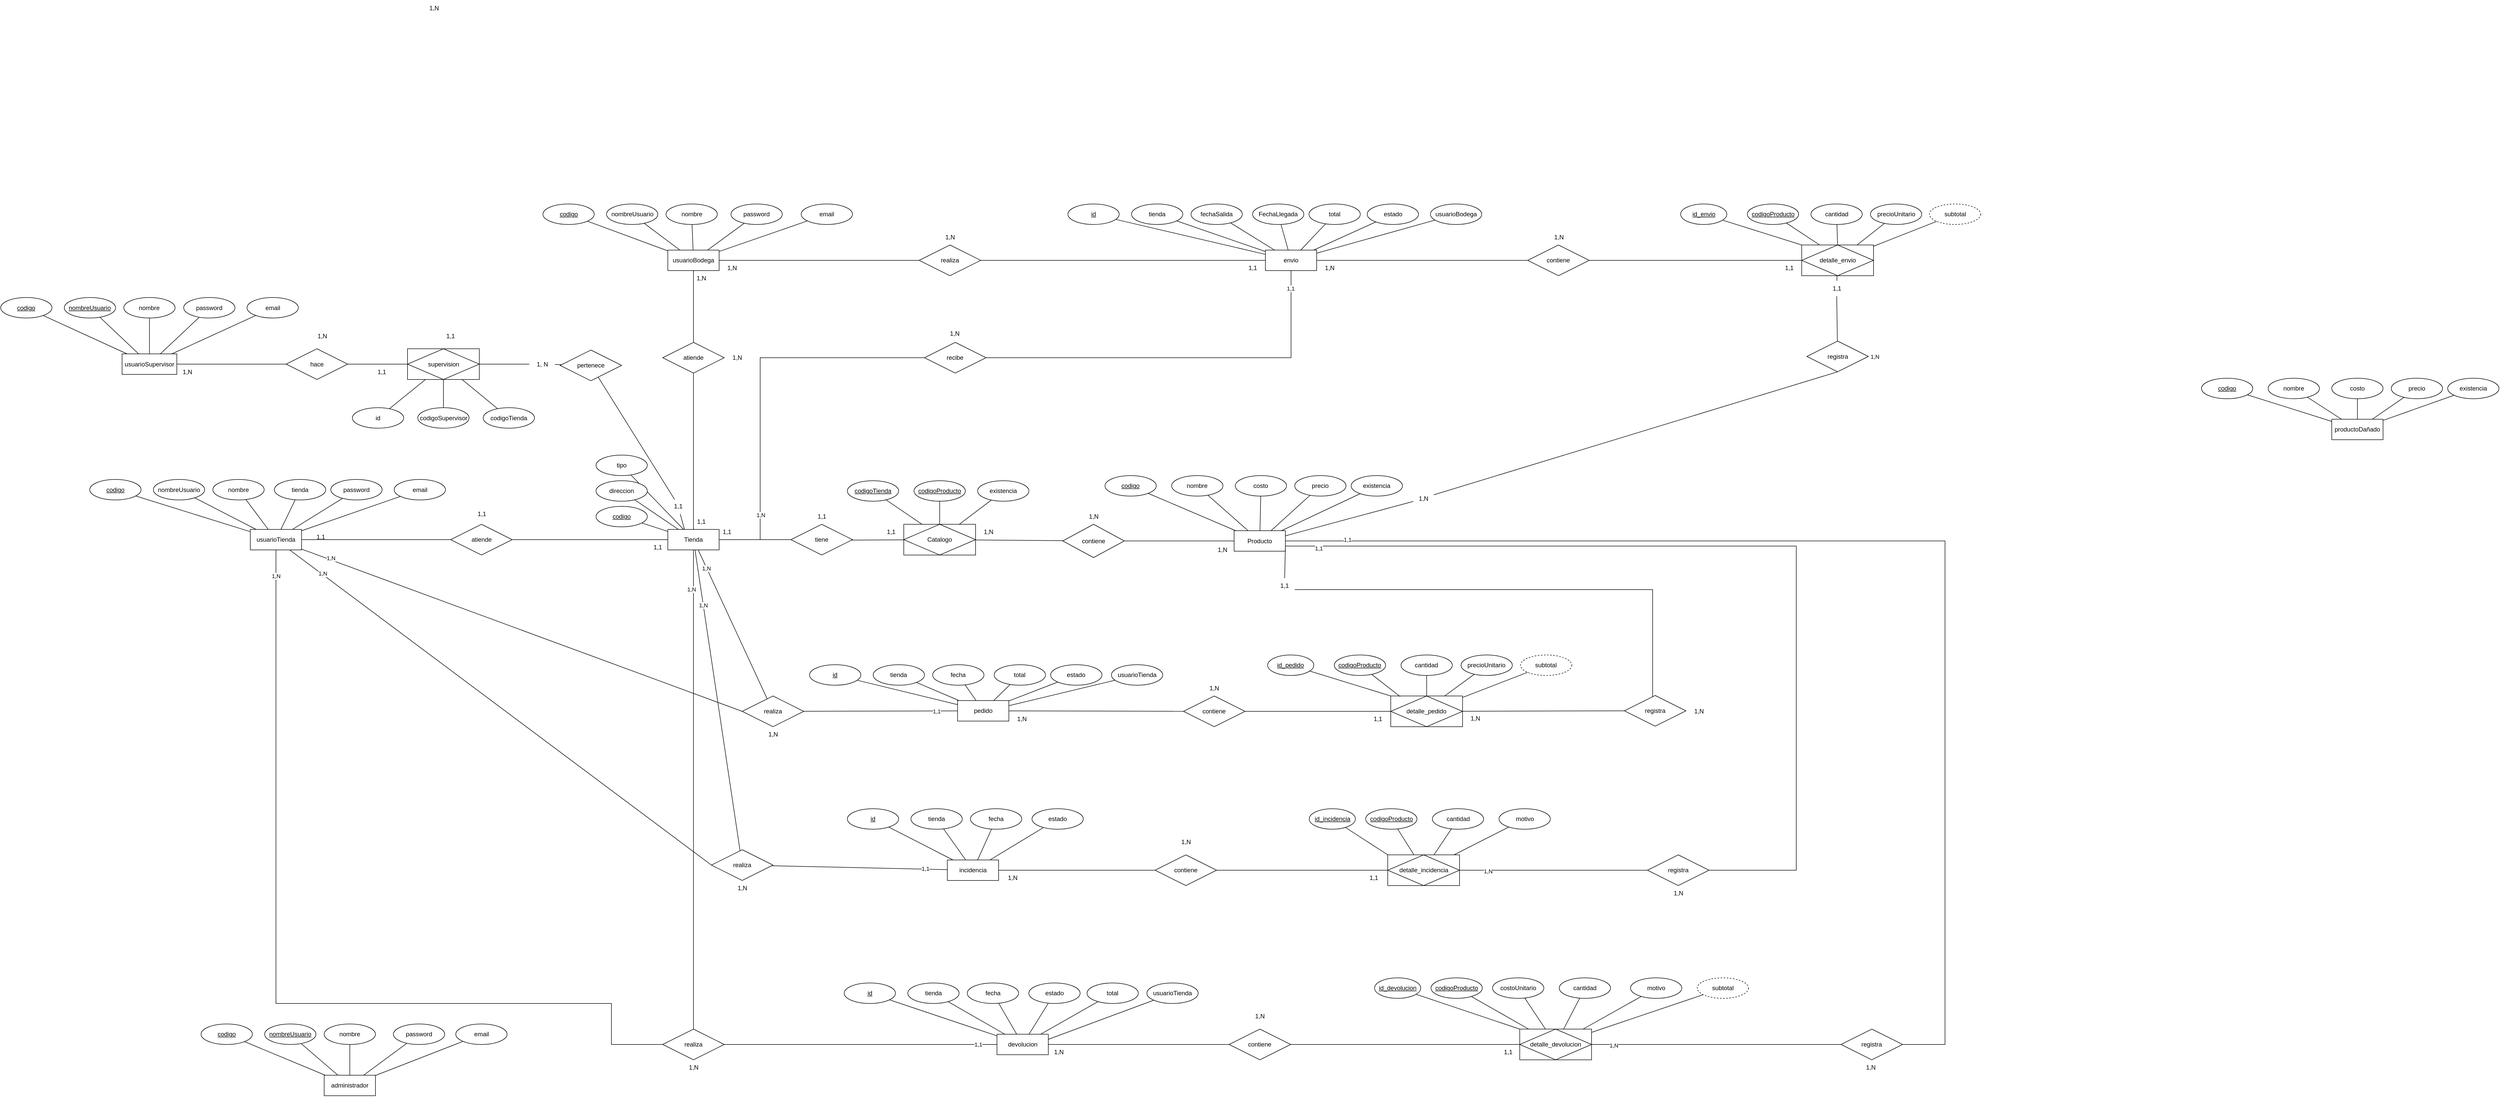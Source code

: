 <mxfile version="20.7.3" type="device"><diagram id="3eYuBypxdvgyZJJC6p8f" name="entidad-relación"><mxGraphModel dx="4155" dy="1489" grid="1" gridSize="10" guides="1" tooltips="1" connect="1" arrows="1" fold="1" page="1" pageScale="1" pageWidth="827" pageHeight="1169" math="0" shadow="0"><root><mxCell id="0"/><mxCell id="1" parent="0"/><mxCell id="isw7gsp0nkVcqedeLb_W-282" value="" style="rounded=0;orthogonalLoop=1;jettySize=auto;html=1;entryX=0.33;entryY=0.05;entryDx=0;entryDy=0;endArrow=none;endFill=0;startArrow=none;entryPerimeter=0;" parent="1" source="isw7gsp0nkVcqedeLb_W-190" target="9MaETR0vQUwY9mBrJQbm-1" edge="1"><mxGeometry relative="1" as="geometry"><mxPoint x="-1359.697" y="-222.967" as="sourcePoint"/><mxPoint x="-890" y="395" as="targetPoint"/></mxGeometry></mxCell><mxCell id="isw7gsp0nkVcqedeLb_W-272" value="" style="rounded=0;orthogonalLoop=1;jettySize=auto;html=1;entryX=1;entryY=0.25;entryDx=0;entryDy=0;endArrow=none;endFill=0;exitX=0.5;exitY=1;exitDx=0;exitDy=0;" parent="1" source="isw7gsp0nkVcqedeLb_W-245" target="isw7gsp0nkVcqedeLb_W-271" edge="1"><mxGeometry relative="1" as="geometry"><mxPoint x="1316.927" y="-140" as="sourcePoint"/><mxPoint x="264" y="367.5" as="targetPoint"/></mxGeometry></mxCell><mxCell id="isw7gsp0nkVcqedeLb_W-273" value="1,N" style="edgeLabel;html=1;align=center;verticalAlign=middle;resizable=0;points=[];" parent="isw7gsp0nkVcqedeLb_W-272" vertex="1" connectable="0"><mxGeometry x="-0.924" y="1" relative="1" as="geometry"><mxPoint x="102" y="-40" as="offset"/></mxGeometry></mxCell><mxCell id="9MaETR0vQUwY9mBrJQbm-6" style="rounded=0;orthogonalLoop=1;jettySize=auto;html=1;endArrow=none;endFill=0;" parent="1" source="9MaETR0vQUwY9mBrJQbm-7" target="9MaETR0vQUwY9mBrJQbm-1" edge="1"><mxGeometry relative="1" as="geometry"/></mxCell><mxCell id="RA2Oe6FBe61zTotncYPA-1" value="Producto" style="whiteSpace=wrap;html=1;align=center;" parent="1" vertex="1"><mxGeometry x="164" y="357.5" width="100" height="40" as="geometry"/></mxCell><mxCell id="RA2Oe6FBe61zTotncYPA-7" style="rounded=0;orthogonalLoop=1;jettySize=auto;html=1;endArrow=none;endFill=0;" parent="1" source="RA2Oe6FBe61zTotncYPA-2" target="RA2Oe6FBe61zTotncYPA-1" edge="1"><mxGeometry relative="1" as="geometry"/></mxCell><mxCell id="RA2Oe6FBe61zTotncYPA-2" value="codigo" style="ellipse;whiteSpace=wrap;html=1;align=center;fontStyle=4;" parent="1" vertex="1"><mxGeometry x="-87.75" y="250" width="100" height="40" as="geometry"/></mxCell><mxCell id="RA2Oe6FBe61zTotncYPA-8" style="rounded=0;orthogonalLoop=1;jettySize=auto;html=1;endArrow=none;endFill=0;" parent="1" source="RA2Oe6FBe61zTotncYPA-3" target="RA2Oe6FBe61zTotncYPA-1" edge="1"><mxGeometry relative="1" as="geometry"/></mxCell><mxCell id="RA2Oe6FBe61zTotncYPA-3" value="nombre" style="ellipse;whiteSpace=wrap;html=1;align=center;" parent="1" vertex="1"><mxGeometry x="42.25" y="250" width="100" height="40" as="geometry"/></mxCell><mxCell id="RA2Oe6FBe61zTotncYPA-9" style="rounded=0;orthogonalLoop=1;jettySize=auto;html=1;endArrow=none;endFill=0;" parent="1" source="RA2Oe6FBe61zTotncYPA-4" target="RA2Oe6FBe61zTotncYPA-1" edge="1"><mxGeometry relative="1" as="geometry"/></mxCell><mxCell id="RA2Oe6FBe61zTotncYPA-4" value="costo" style="ellipse;whiteSpace=wrap;html=1;align=center;" parent="1" vertex="1"><mxGeometry x="166.25" y="250" width="100" height="40" as="geometry"/></mxCell><mxCell id="RA2Oe6FBe61zTotncYPA-10" style="rounded=0;orthogonalLoop=1;jettySize=auto;html=1;endArrow=none;endFill=0;" parent="1" source="RA2Oe6FBe61zTotncYPA-5" target="RA2Oe6FBe61zTotncYPA-1" edge="1"><mxGeometry relative="1" as="geometry"><mxPoint x="190" y="370" as="targetPoint"/></mxGeometry></mxCell><mxCell id="RA2Oe6FBe61zTotncYPA-5" value="precio" style="ellipse;whiteSpace=wrap;html=1;align=center;" parent="1" vertex="1"><mxGeometry x="282.25" y="250" width="100" height="40" as="geometry"/></mxCell><mxCell id="RA2Oe6FBe61zTotncYPA-11" style="rounded=0;orthogonalLoop=1;jettySize=auto;html=1;endArrow=none;endFill=0;" parent="1" source="RA2Oe6FBe61zTotncYPA-6" target="RA2Oe6FBe61zTotncYPA-1" edge="1"><mxGeometry relative="1" as="geometry"/></mxCell><mxCell id="RA2Oe6FBe61zTotncYPA-6" value="existencia" style="ellipse;whiteSpace=wrap;html=1;align=center;" parent="1" vertex="1"><mxGeometry x="392.25" y="250" width="100" height="40" as="geometry"/></mxCell><mxCell id="RA2Oe6FBe61zTotncYPA-13" style="rounded=0;orthogonalLoop=1;jettySize=auto;html=1;endArrow=none;endFill=0;entryX=0.321;entryY=0.108;entryDx=0;entryDy=0;entryPerimeter=0;" parent="1" source="RA2Oe6FBe61zTotncYPA-14" target="9MaETR0vQUwY9mBrJQbm-8" edge="1"><mxGeometry relative="1" as="geometry"><mxPoint x="-431.667" y="380" as="targetPoint"/></mxGeometry></mxCell><mxCell id="RA2Oe6FBe61zTotncYPA-14" value="codigoTienda" style="ellipse;whiteSpace=wrap;html=1;align=center;fontStyle=4;" parent="1" vertex="1"><mxGeometry x="-590" y="260" width="100" height="40" as="geometry"/></mxCell><mxCell id="RA2Oe6FBe61zTotncYPA-15" style="rounded=0;orthogonalLoop=1;jettySize=auto;html=1;endArrow=none;endFill=0;entryX=0.5;entryY=0;entryDx=0;entryDy=0;" parent="1" source="RA2Oe6FBe61zTotncYPA-16" target="9MaETR0vQUwY9mBrJQbm-8" edge="1"><mxGeometry relative="1" as="geometry"><mxPoint x="-410" y="320" as="targetPoint"/></mxGeometry></mxCell><mxCell id="RA2Oe6FBe61zTotncYPA-16" value="codigoProducto" style="ellipse;whiteSpace=wrap;html=1;align=center;fontStyle=4" parent="1" vertex="1"><mxGeometry x="-460" y="260" width="100" height="40" as="geometry"/></mxCell><mxCell id="RA2Oe6FBe61zTotncYPA-21" style="rounded=0;orthogonalLoop=1;jettySize=auto;html=1;endArrow=none;endFill=0;entryX=0.693;entryY=0.142;entryDx=0;entryDy=0;entryPerimeter=0;" parent="1" source="RA2Oe6FBe61zTotncYPA-22" target="9MaETR0vQUwY9mBrJQbm-8" edge="1"><mxGeometry relative="1" as="geometry"><mxPoint x="-389.333" y="380" as="targetPoint"/></mxGeometry></mxCell><mxCell id="RA2Oe6FBe61zTotncYPA-22" value="existencia" style="ellipse;whiteSpace=wrap;html=1;align=center;" parent="1" vertex="1"><mxGeometry x="-336" y="260" width="100" height="40" as="geometry"/></mxCell><mxCell id="isw7gsp0nkVcqedeLb_W-192" style="rounded=0;orthogonalLoop=1;jettySize=auto;html=1;endArrow=none;endFill=0;" parent="1" source="9MaETR0vQUwY9mBrJQbm-1" target="isw7gsp0nkVcqedeLb_W-185" edge="1"><mxGeometry relative="1" as="geometry"><mxPoint x="-1110" y="375" as="targetPoint"/></mxGeometry></mxCell><mxCell id="isw7gsp0nkVcqedeLb_W-217" style="rounded=0;orthogonalLoop=1;jettySize=auto;html=1;entryX=0.5;entryY=0;entryDx=0;entryDy=0;endArrow=none;endFill=0;" parent="1" source="9MaETR0vQUwY9mBrJQbm-1" target="isw7gsp0nkVcqedeLb_W-216" edge="1"><mxGeometry relative="1" as="geometry"/></mxCell><mxCell id="isw7gsp0nkVcqedeLb_W-289" style="rounded=0;orthogonalLoop=1;jettySize=auto;html=1;endArrow=none;endFill=0;" parent="1" source="9MaETR0vQUwY9mBrJQbm-1" target="isw7gsp0nkVcqedeLb_W-288" edge="1"><mxGeometry relative="1" as="geometry"/></mxCell><mxCell id="CJvLsN3XZ4qgMsUgi46Q-19" value="1,N" style="edgeLabel;html=1;align=center;verticalAlign=middle;resizable=0;points=[];" vertex="1" connectable="0" parent="isw7gsp0nkVcqedeLb_W-289"><mxGeometry x="-0.755" y="-1" relative="1" as="geometry"><mxPoint as="offset"/></mxGeometry></mxCell><mxCell id="isw7gsp0nkVcqedeLb_W-297" style="rounded=0;orthogonalLoop=1;jettySize=auto;html=1;endArrow=none;endFill=0;" parent="1" source="9MaETR0vQUwY9mBrJQbm-1" target="isw7gsp0nkVcqedeLb_W-294" edge="1"><mxGeometry relative="1" as="geometry"/></mxCell><mxCell id="CJvLsN3XZ4qgMsUgi46Q-28" value="1,N" style="edgeLabel;html=1;align=center;verticalAlign=middle;resizable=0;points=[];" vertex="1" connectable="0" parent="isw7gsp0nkVcqedeLb_W-297"><mxGeometry x="-0.635" relative="1" as="geometry"><mxPoint as="offset"/></mxGeometry></mxCell><mxCell id="CJvLsN3XZ4qgMsUgi46Q-7" style="edgeStyle=orthogonalEdgeStyle;rounded=0;orthogonalLoop=1;jettySize=auto;html=1;entryX=0;entryY=0.5;entryDx=0;entryDy=0;endArrow=none;endFill=0;" edge="1" parent="1" source="9MaETR0vQUwY9mBrJQbm-1" target="CJvLsN3XZ4qgMsUgi46Q-6"><mxGeometry relative="1" as="geometry"><Array as="points"><mxPoint x="-760" y="375"/><mxPoint x="-760" y="20"/></Array></mxGeometry></mxCell><mxCell id="CJvLsN3XZ4qgMsUgi46Q-10" value="1,N" style="edgeLabel;html=1;align=center;verticalAlign=middle;resizable=0;points=[];" vertex="1" connectable="0" parent="CJvLsN3XZ4qgMsUgi46Q-7"><mxGeometry x="-0.661" y="-1" relative="1" as="geometry"><mxPoint as="offset"/></mxGeometry></mxCell><mxCell id="CJvLsN3XZ4qgMsUgi46Q-18" style="edgeStyle=orthogonalEdgeStyle;rounded=0;orthogonalLoop=1;jettySize=auto;html=1;endArrow=none;endFill=0;" edge="1" parent="1" source="9MaETR0vQUwY9mBrJQbm-1" target="CJvLsN3XZ4qgMsUgi46Q-1"><mxGeometry relative="1" as="geometry"/></mxCell><mxCell id="CJvLsN3XZ4qgMsUgi46Q-27" value="1,N" style="edgeLabel;html=1;align=center;verticalAlign=middle;resizable=0;points=[];" vertex="1" connectable="0" parent="CJvLsN3XZ4qgMsUgi46Q-18"><mxGeometry x="-0.835" y="-4" relative="1" as="geometry"><mxPoint as="offset"/></mxGeometry></mxCell><mxCell id="9MaETR0vQUwY9mBrJQbm-1" value="Tienda" style="whiteSpace=wrap;html=1;align=center;" parent="1" vertex="1"><mxGeometry x="-940" y="355" width="100" height="40" as="geometry"/></mxCell><mxCell id="9MaETR0vQUwY9mBrJQbm-2" style="rounded=0;orthogonalLoop=1;jettySize=auto;html=1;endArrow=none;endFill=0;" parent="1" source="9MaETR0vQUwY9mBrJQbm-3" target="9MaETR0vQUwY9mBrJQbm-1" edge="1"><mxGeometry relative="1" as="geometry"/></mxCell><mxCell id="9MaETR0vQUwY9mBrJQbm-3" value="codigo" style="ellipse;whiteSpace=wrap;html=1;align=center;fontStyle=4;" parent="1" vertex="1"><mxGeometry x="-1080" y="310" width="100" height="40" as="geometry"/></mxCell><mxCell id="9MaETR0vQUwY9mBrJQbm-4" style="rounded=0;orthogonalLoop=1;jettySize=auto;html=1;endArrow=none;endFill=0;" parent="1" source="9MaETR0vQUwY9mBrJQbm-5" target="9MaETR0vQUwY9mBrJQbm-1" edge="1"><mxGeometry relative="1" as="geometry"/></mxCell><mxCell id="9MaETR0vQUwY9mBrJQbm-5" value="direccion" style="ellipse;whiteSpace=wrap;html=1;align=center;fontStyle=0" parent="1" vertex="1"><mxGeometry x="-1080" y="260" width="100" height="40" as="geometry"/></mxCell><mxCell id="9MaETR0vQUwY9mBrJQbm-7" value="tipo" style="ellipse;whiteSpace=wrap;html=1;align=center;" parent="1" vertex="1"><mxGeometry x="-1080" y="210" width="100" height="40" as="geometry"/></mxCell><mxCell id="isw7gsp0nkVcqedeLb_W-178" style="rounded=0;orthogonalLoop=1;jettySize=auto;html=1;endArrow=none;endFill=0;" parent="1" source="9MaETR0vQUwY9mBrJQbm-8" target="isw7gsp0nkVcqedeLb_W-177" edge="1"><mxGeometry relative="1" as="geometry"/></mxCell><mxCell id="9MaETR0vQUwY9mBrJQbm-8" value="Catalogo" style="shape=associativeEntity;whiteSpace=wrap;html=1;align=center;" parent="1" vertex="1"><mxGeometry x="-480" y="345" width="140" height="60" as="geometry"/></mxCell><mxCell id="isw7gsp0nkVcqedeLb_W-193" style="rounded=0;orthogonalLoop=1;jettySize=auto;html=1;entryX=0;entryY=0.5;entryDx=0;entryDy=0;endArrow=none;endFill=0;" parent="1" source="9MaETR0vQUwY9mBrJQbm-9" target="isw7gsp0nkVcqedeLb_W-185" edge="1"><mxGeometry relative="1" as="geometry"><mxPoint x="-1420.37" y="372.5" as="targetPoint"/></mxGeometry></mxCell><mxCell id="isw7gsp0nkVcqedeLb_W-291" style="rounded=0;orthogonalLoop=1;jettySize=auto;html=1;entryX=0;entryY=0.5;entryDx=0;entryDy=0;endArrow=none;endFill=0;" parent="1" source="9MaETR0vQUwY9mBrJQbm-9" target="isw7gsp0nkVcqedeLb_W-288" edge="1"><mxGeometry relative="1" as="geometry"/></mxCell><mxCell id="CJvLsN3XZ4qgMsUgi46Q-22" value="1,N" style="edgeLabel;html=1;align=center;verticalAlign=middle;resizable=0;points=[];" vertex="1" connectable="0" parent="isw7gsp0nkVcqedeLb_W-291"><mxGeometry x="-0.868" y="4" relative="1" as="geometry"><mxPoint x="-1" as="offset"/></mxGeometry></mxCell><mxCell id="isw7gsp0nkVcqedeLb_W-298" style="rounded=0;orthogonalLoop=1;jettySize=auto;html=1;entryX=0;entryY=0.5;entryDx=0;entryDy=0;endArrow=none;endFill=0;" parent="1" source="9MaETR0vQUwY9mBrJQbm-9" target="isw7gsp0nkVcqedeLb_W-294" edge="1"><mxGeometry relative="1" as="geometry"/></mxCell><mxCell id="CJvLsN3XZ4qgMsUgi46Q-23" value="1,N" style="edgeLabel;html=1;align=center;verticalAlign=middle;resizable=0;points=[];" vertex="1" connectable="0" parent="isw7gsp0nkVcqedeLb_W-298"><mxGeometry x="-0.846" y="2" relative="1" as="geometry"><mxPoint as="offset"/></mxGeometry></mxCell><mxCell id="9MaETR0vQUwY9mBrJQbm-9" value="usuarioTienda" style="whiteSpace=wrap;html=1;align=center;" parent="1" vertex="1"><mxGeometry x="-1754" y="355" width="100" height="40" as="geometry"/></mxCell><mxCell id="9MaETR0vQUwY9mBrJQbm-10" style="rounded=0;orthogonalLoop=1;jettySize=auto;html=1;endArrow=none;endFill=0;" parent="1" source="9MaETR0vQUwY9mBrJQbm-11" target="9MaETR0vQUwY9mBrJQbm-9" edge="1"><mxGeometry relative="1" as="geometry"/></mxCell><mxCell id="9MaETR0vQUwY9mBrJQbm-11" value="codigo" style="ellipse;whiteSpace=wrap;html=1;align=center;fontStyle=4;" parent="1" vertex="1"><mxGeometry x="-2067" y="257.5" width="100" height="40" as="geometry"/></mxCell><mxCell id="9MaETR0vQUwY9mBrJQbm-12" style="rounded=0;orthogonalLoop=1;jettySize=auto;html=1;endArrow=none;endFill=0;" parent="1" source="9MaETR0vQUwY9mBrJQbm-13" target="9MaETR0vQUwY9mBrJQbm-9" edge="1"><mxGeometry relative="1" as="geometry"/></mxCell><mxCell id="9MaETR0vQUwY9mBrJQbm-13" value="password" style="ellipse;whiteSpace=wrap;html=1;align=center;fontStyle=0" parent="1" vertex="1"><mxGeometry x="-1597" y="257.5" width="100" height="40" as="geometry"/></mxCell><mxCell id="9MaETR0vQUwY9mBrJQbm-14" style="rounded=0;orthogonalLoop=1;jettySize=auto;html=1;endArrow=none;endFill=0;" parent="1" source="9MaETR0vQUwY9mBrJQbm-15" target="9MaETR0vQUwY9mBrJQbm-9" edge="1"><mxGeometry relative="1" as="geometry"/></mxCell><mxCell id="9MaETR0vQUwY9mBrJQbm-15" value="nombreUsuario" style="ellipse;whiteSpace=wrap;html=1;align=center;fontStyle=0" parent="1" vertex="1"><mxGeometry x="-1943" y="257.5" width="100" height="40" as="geometry"/></mxCell><mxCell id="9MaETR0vQUwY9mBrJQbm-17" style="rounded=0;orthogonalLoop=1;jettySize=auto;html=1;endArrow=none;endFill=0;" parent="1" source="9MaETR0vQUwY9mBrJQbm-16" target="9MaETR0vQUwY9mBrJQbm-9" edge="1"><mxGeometry relative="1" as="geometry"/></mxCell><mxCell id="9MaETR0vQUwY9mBrJQbm-16" value="email" style="ellipse;whiteSpace=wrap;html=1;align=center;fontStyle=0" parent="1" vertex="1"><mxGeometry x="-1473.5" y="257.5" width="100" height="40" as="geometry"/></mxCell><mxCell id="isw7gsp0nkVcqedeLb_W-2" style="rounded=0;orthogonalLoop=1;jettySize=auto;html=1;endArrow=none;endFill=0;" parent="1" source="isw7gsp0nkVcqedeLb_W-1" target="9MaETR0vQUwY9mBrJQbm-9" edge="1"><mxGeometry relative="1" as="geometry"/></mxCell><mxCell id="isw7gsp0nkVcqedeLb_W-1" value="nombre" style="ellipse;whiteSpace=wrap;html=1;align=center;" parent="1" vertex="1"><mxGeometry x="-1827" y="257.5" width="100" height="40" as="geometry"/></mxCell><mxCell id="isw7gsp0nkVcqedeLb_W-5" style="rounded=0;orthogonalLoop=1;jettySize=auto;html=1;endArrow=none;endFill=0;" parent="1" source="isw7gsp0nkVcqedeLb_W-4" target="9MaETR0vQUwY9mBrJQbm-9" edge="1"><mxGeometry relative="1" as="geometry"/></mxCell><mxCell id="isw7gsp0nkVcqedeLb_W-4" value="tienda" style="ellipse;whiteSpace=wrap;html=1;align=center;fontStyle=0" parent="1" vertex="1"><mxGeometry x="-1707" y="257.5" width="100" height="40" as="geometry"/></mxCell><mxCell id="isw7gsp0nkVcqedeLb_W-6" value="usuarioSupervisor" style="whiteSpace=wrap;html=1;align=center;" parent="1" vertex="1"><mxGeometry x="-2004.01" y="12.5" width="106.75" height="40" as="geometry"/></mxCell><mxCell id="isw7gsp0nkVcqedeLb_W-7" style="rounded=0;orthogonalLoop=1;jettySize=auto;html=1;endArrow=none;endFill=0;" parent="1" source="isw7gsp0nkVcqedeLb_W-8" target="isw7gsp0nkVcqedeLb_W-6" edge="1"><mxGeometry relative="1" as="geometry"/></mxCell><mxCell id="isw7gsp0nkVcqedeLb_W-8" value="codigo" style="ellipse;whiteSpace=wrap;html=1;align=center;fontStyle=4;" parent="1" vertex="1"><mxGeometry x="-2240.63" y="-97.5" width="100" height="40" as="geometry"/></mxCell><mxCell id="isw7gsp0nkVcqedeLb_W-9" style="rounded=0;orthogonalLoop=1;jettySize=auto;html=1;endArrow=none;endFill=0;" parent="1" source="isw7gsp0nkVcqedeLb_W-10" target="isw7gsp0nkVcqedeLb_W-6" edge="1"><mxGeometry relative="1" as="geometry"/></mxCell><mxCell id="isw7gsp0nkVcqedeLb_W-10" value="password" style="ellipse;whiteSpace=wrap;html=1;align=center;fontStyle=0" parent="1" vertex="1"><mxGeometry x="-1883.88" y="-97.5" width="100" height="40" as="geometry"/></mxCell><mxCell id="isw7gsp0nkVcqedeLb_W-11" style="rounded=0;orthogonalLoop=1;jettySize=auto;html=1;endArrow=none;endFill=0;" parent="1" source="isw7gsp0nkVcqedeLb_W-12" target="isw7gsp0nkVcqedeLb_W-6" edge="1"><mxGeometry relative="1" as="geometry"/></mxCell><mxCell id="isw7gsp0nkVcqedeLb_W-12" value="nombreUsuario" style="ellipse;whiteSpace=wrap;html=1;align=center;fontStyle=4" parent="1" vertex="1"><mxGeometry x="-2116.63" y="-97.5" width="100" height="40" as="geometry"/></mxCell><mxCell id="isw7gsp0nkVcqedeLb_W-13" style="rounded=0;orthogonalLoop=1;jettySize=auto;html=1;endArrow=none;endFill=0;" parent="1" source="isw7gsp0nkVcqedeLb_W-14" target="isw7gsp0nkVcqedeLb_W-6" edge="1"><mxGeometry relative="1" as="geometry"/></mxCell><mxCell id="isw7gsp0nkVcqedeLb_W-14" value="email" style="ellipse;whiteSpace=wrap;html=1;align=center;fontStyle=0" parent="1" vertex="1"><mxGeometry x="-1760.38" y="-97.5" width="100" height="40" as="geometry"/></mxCell><mxCell id="isw7gsp0nkVcqedeLb_W-15" style="rounded=0;orthogonalLoop=1;jettySize=auto;html=1;endArrow=none;endFill=0;" parent="1" source="isw7gsp0nkVcqedeLb_W-16" target="isw7gsp0nkVcqedeLb_W-6" edge="1"><mxGeometry relative="1" as="geometry"/></mxCell><mxCell id="isw7gsp0nkVcqedeLb_W-16" value="nombre" style="ellipse;whiteSpace=wrap;html=1;align=center;" parent="1" vertex="1"><mxGeometry x="-2000.63" y="-97.5" width="100" height="40" as="geometry"/></mxCell><mxCell id="isw7gsp0nkVcqedeLb_W-17" style="rounded=0;orthogonalLoop=1;jettySize=auto;html=1;exitX=0.75;exitY=1;exitDx=0;exitDy=0;endArrow=none;endFill=0;" parent="1" source="isw7gsp0nkVcqedeLb_W-6" target="isw7gsp0nkVcqedeLb_W-6" edge="1"><mxGeometry relative="1" as="geometry"/></mxCell><mxCell id="isw7gsp0nkVcqedeLb_W-20" value="administrador" style="whiteSpace=wrap;html=1;align=center;" parent="1" vertex="1"><mxGeometry x="-1610" y="1420" width="100" height="40" as="geometry"/></mxCell><mxCell id="isw7gsp0nkVcqedeLb_W-21" style="rounded=0;orthogonalLoop=1;jettySize=auto;html=1;endArrow=none;endFill=0;" parent="1" source="isw7gsp0nkVcqedeLb_W-22" target="isw7gsp0nkVcqedeLb_W-20" edge="1"><mxGeometry relative="1" as="geometry"/></mxCell><mxCell id="isw7gsp0nkVcqedeLb_W-22" value="codigo" style="ellipse;whiteSpace=wrap;html=1;align=center;fontStyle=4;" parent="1" vertex="1"><mxGeometry x="-1850" y="1320" width="100" height="40" as="geometry"/></mxCell><mxCell id="isw7gsp0nkVcqedeLb_W-23" style="rounded=0;orthogonalLoop=1;jettySize=auto;html=1;endArrow=none;endFill=0;" parent="1" source="isw7gsp0nkVcqedeLb_W-24" target="isw7gsp0nkVcqedeLb_W-20" edge="1"><mxGeometry relative="1" as="geometry"/></mxCell><mxCell id="isw7gsp0nkVcqedeLb_W-24" value="password" style="ellipse;whiteSpace=wrap;html=1;align=center;fontStyle=0" parent="1" vertex="1"><mxGeometry x="-1475" y="1320" width="100" height="40" as="geometry"/></mxCell><mxCell id="isw7gsp0nkVcqedeLb_W-25" style="rounded=0;orthogonalLoop=1;jettySize=auto;html=1;endArrow=none;endFill=0;" parent="1" source="isw7gsp0nkVcqedeLb_W-26" target="isw7gsp0nkVcqedeLb_W-20" edge="1"><mxGeometry relative="1" as="geometry"/></mxCell><mxCell id="isw7gsp0nkVcqedeLb_W-26" value="nombreUsuario" style="ellipse;whiteSpace=wrap;html=1;align=center;fontStyle=4" parent="1" vertex="1"><mxGeometry x="-1726" y="1320" width="100" height="40" as="geometry"/></mxCell><mxCell id="isw7gsp0nkVcqedeLb_W-27" style="rounded=0;orthogonalLoop=1;jettySize=auto;html=1;endArrow=none;endFill=0;" parent="1" source="isw7gsp0nkVcqedeLb_W-28" target="isw7gsp0nkVcqedeLb_W-20" edge="1"><mxGeometry relative="1" as="geometry"/></mxCell><mxCell id="isw7gsp0nkVcqedeLb_W-28" value="email" style="ellipse;whiteSpace=wrap;html=1;align=center;fontStyle=0" parent="1" vertex="1"><mxGeometry x="-1353.37" y="1320" width="100" height="40" as="geometry"/></mxCell><mxCell id="isw7gsp0nkVcqedeLb_W-29" style="rounded=0;orthogonalLoop=1;jettySize=auto;html=1;endArrow=none;endFill=0;" parent="1" source="isw7gsp0nkVcqedeLb_W-30" target="isw7gsp0nkVcqedeLb_W-20" edge="1"><mxGeometry relative="1" as="geometry"/></mxCell><mxCell id="isw7gsp0nkVcqedeLb_W-30" value="nombre" style="ellipse;whiteSpace=wrap;html=1;align=center;" parent="1" vertex="1"><mxGeometry x="-1610" y="1320" width="100" height="40" as="geometry"/></mxCell><mxCell id="isw7gsp0nkVcqedeLb_W-31" style="rounded=0;orthogonalLoop=1;jettySize=auto;html=1;exitX=0.75;exitY=1;exitDx=0;exitDy=0;endArrow=none;endFill=0;" parent="1" source="isw7gsp0nkVcqedeLb_W-20" target="isw7gsp0nkVcqedeLb_W-20" edge="1"><mxGeometry relative="1" as="geometry"/></mxCell><mxCell id="isw7gsp0nkVcqedeLb_W-34" value="productoDañado" style="whiteSpace=wrap;html=1;align=center;" parent="1" vertex="1"><mxGeometry x="2304" y="140" width="100" height="40" as="geometry"/></mxCell><mxCell id="isw7gsp0nkVcqedeLb_W-35" style="rounded=0;orthogonalLoop=1;jettySize=auto;html=1;endArrow=none;endFill=0;" parent="1" source="isw7gsp0nkVcqedeLb_W-36" target="isw7gsp0nkVcqedeLb_W-34" edge="1"><mxGeometry relative="1" as="geometry"/></mxCell><mxCell id="isw7gsp0nkVcqedeLb_W-36" value="codigo" style="ellipse;whiteSpace=wrap;html=1;align=center;fontStyle=4;" parent="1" vertex="1"><mxGeometry x="2050" y="60" width="100" height="40" as="geometry"/></mxCell><mxCell id="isw7gsp0nkVcqedeLb_W-37" style="rounded=0;orthogonalLoop=1;jettySize=auto;html=1;endArrow=none;endFill=0;" parent="1" source="isw7gsp0nkVcqedeLb_W-38" target="isw7gsp0nkVcqedeLb_W-34" edge="1"><mxGeometry relative="1" as="geometry"/></mxCell><mxCell id="isw7gsp0nkVcqedeLb_W-38" value="nombre" style="ellipse;whiteSpace=wrap;html=1;align=center;" parent="1" vertex="1"><mxGeometry x="2180" y="60" width="100" height="40" as="geometry"/></mxCell><mxCell id="isw7gsp0nkVcqedeLb_W-39" style="rounded=0;orthogonalLoop=1;jettySize=auto;html=1;endArrow=none;endFill=0;" parent="1" source="isw7gsp0nkVcqedeLb_W-40" target="isw7gsp0nkVcqedeLb_W-34" edge="1"><mxGeometry relative="1" as="geometry"/></mxCell><mxCell id="isw7gsp0nkVcqedeLb_W-40" value="costo" style="ellipse;whiteSpace=wrap;html=1;align=center;" parent="1" vertex="1"><mxGeometry x="2304" y="60" width="100" height="40" as="geometry"/></mxCell><mxCell id="isw7gsp0nkVcqedeLb_W-41" style="rounded=0;orthogonalLoop=1;jettySize=auto;html=1;endArrow=none;endFill=0;" parent="1" source="isw7gsp0nkVcqedeLb_W-42" target="isw7gsp0nkVcqedeLb_W-34" edge="1"><mxGeometry relative="1" as="geometry"><mxPoint x="2330" y="160" as="targetPoint"/></mxGeometry></mxCell><mxCell id="isw7gsp0nkVcqedeLb_W-42" value="precio" style="ellipse;whiteSpace=wrap;html=1;align=center;" parent="1" vertex="1"><mxGeometry x="2420" y="60" width="100" height="40" as="geometry"/></mxCell><mxCell id="isw7gsp0nkVcqedeLb_W-43" style="rounded=0;orthogonalLoop=1;jettySize=auto;html=1;endArrow=none;endFill=0;" parent="1" source="isw7gsp0nkVcqedeLb_W-44" target="isw7gsp0nkVcqedeLb_W-34" edge="1"><mxGeometry relative="1" as="geometry"/></mxCell><mxCell id="isw7gsp0nkVcqedeLb_W-44" value="existencia" style="ellipse;whiteSpace=wrap;html=1;align=center;" parent="1" vertex="1"><mxGeometry x="2530" y="60" width="100" height="40" as="geometry"/></mxCell><mxCell id="isw7gsp0nkVcqedeLb_W-218" style="rounded=0;orthogonalLoop=1;jettySize=auto;html=1;endArrow=none;endFill=0;" parent="1" source="isw7gsp0nkVcqedeLb_W-45" target="isw7gsp0nkVcqedeLb_W-216" edge="1"><mxGeometry relative="1" as="geometry"/></mxCell><mxCell id="isw7gsp0nkVcqedeLb_W-264" style="rounded=0;orthogonalLoop=1;jettySize=auto;html=1;entryX=0;entryY=0.5;entryDx=0;entryDy=0;endArrow=none;endFill=0;" parent="1" source="isw7gsp0nkVcqedeLb_W-45" target="isw7gsp0nkVcqedeLb_W-263" edge="1"><mxGeometry relative="1" as="geometry"/></mxCell><mxCell id="isw7gsp0nkVcqedeLb_W-45" value="usuarioBodega" style="whiteSpace=wrap;html=1;align=center;" parent="1" vertex="1"><mxGeometry x="-940" y="-190" width="100" height="40" as="geometry"/></mxCell><mxCell id="isw7gsp0nkVcqedeLb_W-46" style="rounded=0;orthogonalLoop=1;jettySize=auto;html=1;endArrow=none;endFill=0;" parent="1" source="isw7gsp0nkVcqedeLb_W-47" target="isw7gsp0nkVcqedeLb_W-45" edge="1"><mxGeometry relative="1" as="geometry"/></mxCell><mxCell id="isw7gsp0nkVcqedeLb_W-47" value="codigo" style="ellipse;whiteSpace=wrap;html=1;align=center;fontStyle=4;" parent="1" vertex="1"><mxGeometry x="-1183.5" y="-280" width="100" height="40" as="geometry"/></mxCell><mxCell id="isw7gsp0nkVcqedeLb_W-48" style="rounded=0;orthogonalLoop=1;jettySize=auto;html=1;endArrow=none;endFill=0;" parent="1" source="isw7gsp0nkVcqedeLb_W-49" target="isw7gsp0nkVcqedeLb_W-45" edge="1"><mxGeometry relative="1" as="geometry"/></mxCell><mxCell id="isw7gsp0nkVcqedeLb_W-49" value="password" style="ellipse;whiteSpace=wrap;html=1;align=center;fontStyle=0" parent="1" vertex="1"><mxGeometry x="-816.87" y="-280" width="100" height="40" as="geometry"/></mxCell><mxCell id="isw7gsp0nkVcqedeLb_W-50" style="rounded=0;orthogonalLoop=1;jettySize=auto;html=1;endArrow=none;endFill=0;" parent="1" source="isw7gsp0nkVcqedeLb_W-51" target="isw7gsp0nkVcqedeLb_W-45" edge="1"><mxGeometry relative="1" as="geometry"/></mxCell><mxCell id="isw7gsp0nkVcqedeLb_W-51" value="nombreUsuario" style="ellipse;whiteSpace=wrap;html=1;align=center;fontStyle=0" parent="1" vertex="1"><mxGeometry x="-1059.5" y="-280" width="100" height="40" as="geometry"/></mxCell><mxCell id="isw7gsp0nkVcqedeLb_W-52" style="rounded=0;orthogonalLoop=1;jettySize=auto;html=1;endArrow=none;endFill=0;" parent="1" source="isw7gsp0nkVcqedeLb_W-53" target="isw7gsp0nkVcqedeLb_W-45" edge="1"><mxGeometry relative="1" as="geometry"/></mxCell><mxCell id="isw7gsp0nkVcqedeLb_W-53" value="email" style="ellipse;whiteSpace=wrap;html=1;align=center;fontStyle=0" parent="1" vertex="1"><mxGeometry x="-680" y="-280" width="100" height="40" as="geometry"/></mxCell><mxCell id="isw7gsp0nkVcqedeLb_W-54" style="rounded=0;orthogonalLoop=1;jettySize=auto;html=1;endArrow=none;endFill=0;" parent="1" source="isw7gsp0nkVcqedeLb_W-55" target="isw7gsp0nkVcqedeLb_W-45" edge="1"><mxGeometry relative="1" as="geometry"/></mxCell><mxCell id="isw7gsp0nkVcqedeLb_W-55" value="nombre" style="ellipse;whiteSpace=wrap;html=1;align=center;" parent="1" vertex="1"><mxGeometry x="-943.5" y="-280" width="100" height="40" as="geometry"/></mxCell><mxCell id="isw7gsp0nkVcqedeLb_W-56" style="rounded=0;orthogonalLoop=1;jettySize=auto;html=1;exitX=0.75;exitY=1;exitDx=0;exitDy=0;endArrow=none;endFill=0;" parent="1" source="isw7gsp0nkVcqedeLb_W-45" target="isw7gsp0nkVcqedeLb_W-45" edge="1"><mxGeometry relative="1" as="geometry"/></mxCell><mxCell id="isw7gsp0nkVcqedeLb_W-231" style="rounded=0;orthogonalLoop=1;jettySize=auto;html=1;endArrow=none;endFill=0;" parent="1" source="isw7gsp0nkVcqedeLb_W-59" target="isw7gsp0nkVcqedeLb_W-230" edge="1"><mxGeometry relative="1" as="geometry"/></mxCell><mxCell id="isw7gsp0nkVcqedeLb_W-59" value="pedido" style="whiteSpace=wrap;html=1;align=center;" parent="1" vertex="1"><mxGeometry x="-375.15" y="689" width="100" height="40" as="geometry"/></mxCell><mxCell id="isw7gsp0nkVcqedeLb_W-60" style="rounded=0;orthogonalLoop=1;jettySize=auto;html=1;endArrow=none;endFill=0;" parent="1" source="isw7gsp0nkVcqedeLb_W-61" target="isw7gsp0nkVcqedeLb_W-59" edge="1"><mxGeometry relative="1" as="geometry"/></mxCell><mxCell id="isw7gsp0nkVcqedeLb_W-61" value="id" style="ellipse;whiteSpace=wrap;html=1;align=center;fontStyle=4;" parent="1" vertex="1"><mxGeometry x="-663.65" y="619" width="100" height="40" as="geometry"/></mxCell><mxCell id="isw7gsp0nkVcqedeLb_W-62" style="rounded=0;orthogonalLoop=1;jettySize=auto;html=1;endArrow=none;endFill=0;" parent="1" source="isw7gsp0nkVcqedeLb_W-63" target="isw7gsp0nkVcqedeLb_W-59" edge="1"><mxGeometry relative="1" as="geometry"/></mxCell><mxCell id="isw7gsp0nkVcqedeLb_W-63" value="estado" style="ellipse;whiteSpace=wrap;html=1;align=center;fontStyle=0" parent="1" vertex="1"><mxGeometry x="-193.65" y="619" width="100" height="40" as="geometry"/></mxCell><mxCell id="isw7gsp0nkVcqedeLb_W-64" style="rounded=0;orthogonalLoop=1;jettySize=auto;html=1;endArrow=none;endFill=0;" parent="1" source="isw7gsp0nkVcqedeLb_W-65" target="isw7gsp0nkVcqedeLb_W-59" edge="1"><mxGeometry relative="1" as="geometry"/></mxCell><mxCell id="isw7gsp0nkVcqedeLb_W-65" value="tienda" style="ellipse;whiteSpace=wrap;html=1;align=center;fontStyle=0" parent="1" vertex="1"><mxGeometry x="-539.65" y="619" width="100" height="40" as="geometry"/></mxCell><mxCell id="isw7gsp0nkVcqedeLb_W-68" style="rounded=0;orthogonalLoop=1;jettySize=auto;html=1;endArrow=none;endFill=0;" parent="1" source="isw7gsp0nkVcqedeLb_W-69" target="isw7gsp0nkVcqedeLb_W-59" edge="1"><mxGeometry relative="1" as="geometry"/></mxCell><mxCell id="isw7gsp0nkVcqedeLb_W-69" value="fecha" style="ellipse;whiteSpace=wrap;html=1;align=center;" parent="1" vertex="1"><mxGeometry x="-423.65" y="619" width="100" height="40" as="geometry"/></mxCell><mxCell id="isw7gsp0nkVcqedeLb_W-70" style="rounded=0;orthogonalLoop=1;jettySize=auto;html=1;exitX=0.75;exitY=1;exitDx=0;exitDy=0;endArrow=none;endFill=0;" parent="1" source="isw7gsp0nkVcqedeLb_W-59" target="isw7gsp0nkVcqedeLb_W-59" edge="1"><mxGeometry relative="1" as="geometry"/></mxCell><mxCell id="isw7gsp0nkVcqedeLb_W-71" style="rounded=0;orthogonalLoop=1;jettySize=auto;html=1;endArrow=none;endFill=0;" parent="1" source="isw7gsp0nkVcqedeLb_W-72" target="isw7gsp0nkVcqedeLb_W-59" edge="1"><mxGeometry relative="1" as="geometry"/></mxCell><mxCell id="isw7gsp0nkVcqedeLb_W-72" value="total" style="ellipse;whiteSpace=wrap;html=1;align=center;fontStyle=0" parent="1" vertex="1"><mxGeometry x="-303.65" y="619" width="100" height="40" as="geometry"/></mxCell><mxCell id="isw7gsp0nkVcqedeLb_W-237" style="rounded=0;orthogonalLoop=1;jettySize=auto;html=1;entryX=0;entryY=0.5;entryDx=0;entryDy=0;endArrow=none;endFill=0;" parent="1" source="isw7gsp0nkVcqedeLb_W-75" target="isw7gsp0nkVcqedeLb_W-236" edge="1"><mxGeometry relative="1" as="geometry"/></mxCell><mxCell id="isw7gsp0nkVcqedeLb_W-265" style="rounded=0;orthogonalLoop=1;jettySize=auto;html=1;endArrow=none;endFill=0;" parent="1" source="isw7gsp0nkVcqedeLb_W-75" target="isw7gsp0nkVcqedeLb_W-263" edge="1"><mxGeometry relative="1" as="geometry"/></mxCell><mxCell id="isw7gsp0nkVcqedeLb_W-75" value="envio" style="whiteSpace=wrap;html=1;align=center;" parent="1" vertex="1"><mxGeometry x="225" y="-190" width="100" height="40" as="geometry"/></mxCell><mxCell id="isw7gsp0nkVcqedeLb_W-76" style="rounded=0;orthogonalLoop=1;jettySize=auto;html=1;endArrow=none;endFill=0;" parent="1" source="isw7gsp0nkVcqedeLb_W-77" target="isw7gsp0nkVcqedeLb_W-75" edge="1"><mxGeometry relative="1" as="geometry"/></mxCell><mxCell id="isw7gsp0nkVcqedeLb_W-77" value="id" style="ellipse;whiteSpace=wrap;html=1;align=center;fontStyle=4;" parent="1" vertex="1"><mxGeometry x="-160" y="-280" width="100" height="40" as="geometry"/></mxCell><mxCell id="isw7gsp0nkVcqedeLb_W-78" style="rounded=0;orthogonalLoop=1;jettySize=auto;html=1;endArrow=none;endFill=0;" parent="1" source="isw7gsp0nkVcqedeLb_W-79" target="isw7gsp0nkVcqedeLb_W-75" edge="1"><mxGeometry relative="1" as="geometry"/></mxCell><mxCell id="isw7gsp0nkVcqedeLb_W-79" value="total" style="ellipse;whiteSpace=wrap;html=1;align=center;fontStyle=0" parent="1" vertex="1"><mxGeometry x="310" y="-280" width="100" height="40" as="geometry"/></mxCell><mxCell id="isw7gsp0nkVcqedeLb_W-80" style="rounded=0;orthogonalLoop=1;jettySize=auto;html=1;endArrow=none;endFill=0;" parent="1" source="isw7gsp0nkVcqedeLb_W-81" target="isw7gsp0nkVcqedeLb_W-75" edge="1"><mxGeometry relative="1" as="geometry"/></mxCell><mxCell id="isw7gsp0nkVcqedeLb_W-81" value="tienda" style="ellipse;whiteSpace=wrap;html=1;align=center;fontStyle=0" parent="1" vertex="1"><mxGeometry x="-36" y="-280" width="100" height="40" as="geometry"/></mxCell><mxCell id="isw7gsp0nkVcqedeLb_W-82" style="rounded=0;orthogonalLoop=1;jettySize=auto;html=1;endArrow=none;endFill=0;" parent="1" source="isw7gsp0nkVcqedeLb_W-83" target="isw7gsp0nkVcqedeLb_W-75" edge="1"><mxGeometry relative="1" as="geometry"/></mxCell><mxCell id="isw7gsp0nkVcqedeLb_W-83" value="fechaSalida" style="ellipse;whiteSpace=wrap;html=1;align=center;" parent="1" vertex="1"><mxGeometry x="80" y="-280" width="100" height="40" as="geometry"/></mxCell><mxCell id="isw7gsp0nkVcqedeLb_W-84" style="rounded=0;orthogonalLoop=1;jettySize=auto;html=1;exitX=0.75;exitY=1;exitDx=0;exitDy=0;endArrow=none;endFill=0;" parent="1" source="isw7gsp0nkVcqedeLb_W-75" target="isw7gsp0nkVcqedeLb_W-75" edge="1"><mxGeometry relative="1" as="geometry"/></mxCell><mxCell id="isw7gsp0nkVcqedeLb_W-85" style="rounded=0;orthogonalLoop=1;jettySize=auto;html=1;endArrow=none;endFill=0;" parent="1" source="isw7gsp0nkVcqedeLb_W-86" target="isw7gsp0nkVcqedeLb_W-75" edge="1"><mxGeometry relative="1" as="geometry"/></mxCell><mxCell id="isw7gsp0nkVcqedeLb_W-86" value="FechaLlegada" style="ellipse;whiteSpace=wrap;html=1;align=center;fontStyle=0" parent="1" vertex="1"><mxGeometry x="200" y="-280" width="100" height="40" as="geometry"/></mxCell><mxCell id="isw7gsp0nkVcqedeLb_W-88" style="rounded=0;orthogonalLoop=1;jettySize=auto;html=1;endArrow=none;endFill=0;" parent="1" source="isw7gsp0nkVcqedeLb_W-87" target="isw7gsp0nkVcqedeLb_W-75" edge="1"><mxGeometry relative="1" as="geometry"/></mxCell><mxCell id="isw7gsp0nkVcqedeLb_W-87" value="estado" style="ellipse;whiteSpace=wrap;html=1;align=center;fontStyle=0" parent="1" vertex="1"><mxGeometry x="423.5" y="-280" width="100" height="40" as="geometry"/></mxCell><mxCell id="isw7gsp0nkVcqedeLb_W-238" style="rounded=0;orthogonalLoop=1;jettySize=auto;html=1;endArrow=none;endFill=0;" parent="1" source="isw7gsp0nkVcqedeLb_W-89" target="isw7gsp0nkVcqedeLb_W-236" edge="1"><mxGeometry relative="1" as="geometry"/></mxCell><mxCell id="isw7gsp0nkVcqedeLb_W-246" style="rounded=0;orthogonalLoop=1;jettySize=auto;html=1;endArrow=none;endFill=0;startArrow=none;" parent="1" source="isw7gsp0nkVcqedeLb_W-276" target="isw7gsp0nkVcqedeLb_W-245" edge="1"><mxGeometry relative="1" as="geometry"/></mxCell><mxCell id="isw7gsp0nkVcqedeLb_W-269" style="rounded=0;orthogonalLoop=1;jettySize=auto;html=1;entryX=1;entryY=0.25;entryDx=0;entryDy=0;endArrow=none;endFill=0;startArrow=none;" parent="1" source="isw7gsp0nkVcqedeLb_W-271" target="RA2Oe6FBe61zTotncYPA-1" edge="1"><mxGeometry relative="1" as="geometry"/></mxCell><mxCell id="isw7gsp0nkVcqedeLb_W-89" value="detalle_envio" style="shape=associativeEntity;whiteSpace=wrap;html=1;align=center;" parent="1" vertex="1"><mxGeometry x="1270.62" y="-200" width="140" height="60" as="geometry"/></mxCell><mxCell id="isw7gsp0nkVcqedeLb_W-252" style="rounded=0;orthogonalLoop=1;jettySize=auto;html=1;endArrow=none;endFill=0;" parent="1" source="isw7gsp0nkVcqedeLb_W-90" target="isw7gsp0nkVcqedeLb_W-251" edge="1"><mxGeometry relative="1" as="geometry"/></mxCell><mxCell id="isw7gsp0nkVcqedeLb_W-90" value="incidencia" style="whiteSpace=wrap;html=1;align=center;" parent="1" vertex="1"><mxGeometry x="-395.09" y="1000" width="100" height="40" as="geometry"/></mxCell><mxCell id="isw7gsp0nkVcqedeLb_W-91" style="rounded=0;orthogonalLoop=1;jettySize=auto;html=1;endArrow=none;endFill=0;" parent="1" source="isw7gsp0nkVcqedeLb_W-92" target="isw7gsp0nkVcqedeLb_W-90" edge="1"><mxGeometry relative="1" as="geometry"/></mxCell><mxCell id="isw7gsp0nkVcqedeLb_W-92" value="id" style="ellipse;whiteSpace=wrap;html=1;align=center;fontStyle=4;" parent="1" vertex="1"><mxGeometry x="-590" y="900" width="100" height="40" as="geometry"/></mxCell><mxCell id="isw7gsp0nkVcqedeLb_W-95" style="rounded=0;orthogonalLoop=1;jettySize=auto;html=1;endArrow=none;endFill=0;" parent="1" source="isw7gsp0nkVcqedeLb_W-96" target="isw7gsp0nkVcqedeLb_W-90" edge="1"><mxGeometry relative="1" as="geometry"/></mxCell><mxCell id="isw7gsp0nkVcqedeLb_W-96" value="tienda" style="ellipse;whiteSpace=wrap;html=1;align=center;fontStyle=0" parent="1" vertex="1"><mxGeometry x="-466.0" y="900" width="100" height="40" as="geometry"/></mxCell><mxCell id="isw7gsp0nkVcqedeLb_W-97" style="rounded=0;orthogonalLoop=1;jettySize=auto;html=1;endArrow=none;endFill=0;" parent="1" source="isw7gsp0nkVcqedeLb_W-98" target="isw7gsp0nkVcqedeLb_W-90" edge="1"><mxGeometry relative="1" as="geometry"/></mxCell><mxCell id="isw7gsp0nkVcqedeLb_W-98" value="fecha" style="ellipse;whiteSpace=wrap;html=1;align=center;" parent="1" vertex="1"><mxGeometry x="-350.0" y="900" width="100" height="40" as="geometry"/></mxCell><mxCell id="isw7gsp0nkVcqedeLb_W-99" style="rounded=0;orthogonalLoop=1;jettySize=auto;html=1;exitX=0.75;exitY=1;exitDx=0;exitDy=0;endArrow=none;endFill=0;" parent="1" source="isw7gsp0nkVcqedeLb_W-90" target="isw7gsp0nkVcqedeLb_W-90" edge="1"><mxGeometry relative="1" as="geometry"/></mxCell><mxCell id="isw7gsp0nkVcqedeLb_W-100" style="rounded=0;orthogonalLoop=1;jettySize=auto;html=1;endArrow=none;endFill=0;" parent="1" source="isw7gsp0nkVcqedeLb_W-101" target="isw7gsp0nkVcqedeLb_W-90" edge="1"><mxGeometry relative="1" as="geometry"/></mxCell><mxCell id="isw7gsp0nkVcqedeLb_W-101" value="estado" style="ellipse;whiteSpace=wrap;html=1;align=center;fontStyle=0" parent="1" vertex="1"><mxGeometry x="-230.0" y="900" width="100" height="40" as="geometry"/></mxCell><mxCell id="isw7gsp0nkVcqedeLb_W-248" style="rounded=0;orthogonalLoop=1;jettySize=auto;html=1;endArrow=none;endFill=0;" parent="1" source="isw7gsp0nkVcqedeLb_W-104" target="isw7gsp0nkVcqedeLb_W-247" edge="1"><mxGeometry relative="1" as="geometry"/></mxCell><mxCell id="CJvLsN3XZ4qgMsUgi46Q-12" value="1,N" style="edgeLabel;html=1;align=center;verticalAlign=middle;resizable=0;points=[];" vertex="1" connectable="0" parent="isw7gsp0nkVcqedeLb_W-248"><mxGeometry x="-0.697" y="-2" relative="1" as="geometry"><mxPoint as="offset"/></mxGeometry></mxCell><mxCell id="isw7gsp0nkVcqedeLb_W-104" value="detalle_incidencia" style="shape=associativeEntity;whiteSpace=wrap;html=1;align=center;" parent="1" vertex="1"><mxGeometry x="463.53" y="990" width="140" height="60" as="geometry"/></mxCell><mxCell id="isw7gsp0nkVcqedeLb_W-108" style="rounded=0;orthogonalLoop=1;jettySize=auto;html=1;endArrow=none;endFill=0;" parent="1" source="isw7gsp0nkVcqedeLb_W-105" target="isw7gsp0nkVcqedeLb_W-104" edge="1"><mxGeometry relative="1" as="geometry"/></mxCell><mxCell id="isw7gsp0nkVcqedeLb_W-105" value="codigoProducto" style="ellipse;whiteSpace=wrap;html=1;align=center;fontStyle=4" parent="1" vertex="1"><mxGeometry x="420.53" y="900" width="100" height="40" as="geometry"/></mxCell><mxCell id="isw7gsp0nkVcqedeLb_W-109" style="rounded=0;orthogonalLoop=1;jettySize=auto;html=1;endArrow=none;endFill=0;" parent="1" source="isw7gsp0nkVcqedeLb_W-106" target="isw7gsp0nkVcqedeLb_W-104" edge="1"><mxGeometry relative="1" as="geometry"/></mxCell><mxCell id="isw7gsp0nkVcqedeLb_W-106" value="cantidad" style="ellipse;whiteSpace=wrap;html=1;align=center;" parent="1" vertex="1"><mxGeometry x="550.53" y="900" width="100" height="40" as="geometry"/></mxCell><mxCell id="isw7gsp0nkVcqedeLb_W-110" style="rounded=0;orthogonalLoop=1;jettySize=auto;html=1;endArrow=none;endFill=0;" parent="1" source="isw7gsp0nkVcqedeLb_W-107" target="isw7gsp0nkVcqedeLb_W-104" edge="1"><mxGeometry relative="1" as="geometry"/></mxCell><mxCell id="isw7gsp0nkVcqedeLb_W-107" value="motivo" style="ellipse;whiteSpace=wrap;html=1;align=center;" parent="1" vertex="1"><mxGeometry x="680.53" y="900" width="100" height="40" as="geometry"/></mxCell><mxCell id="isw7gsp0nkVcqedeLb_W-112" style="rounded=0;orthogonalLoop=1;jettySize=auto;html=1;entryX=0;entryY=0;entryDx=0;entryDy=0;endArrow=none;endFill=0;" parent="1" source="isw7gsp0nkVcqedeLb_W-111" target="isw7gsp0nkVcqedeLb_W-104" edge="1"><mxGeometry relative="1" as="geometry"/></mxCell><mxCell id="isw7gsp0nkVcqedeLb_W-111" value="id_incidencia" style="ellipse;whiteSpace=wrap;html=1;align=center;fontStyle=4" parent="1" vertex="1"><mxGeometry x="310.53" y="900" width="90" height="40" as="geometry"/></mxCell><mxCell id="isw7gsp0nkVcqedeLb_W-118" style="rounded=0;orthogonalLoop=1;jettySize=auto;html=1;entryX=0;entryY=0;entryDx=0;entryDy=0;endArrow=none;endFill=0;" parent="1" source="isw7gsp0nkVcqedeLb_W-113" target="isw7gsp0nkVcqedeLb_W-89" edge="1"><mxGeometry relative="1" as="geometry"/></mxCell><mxCell id="isw7gsp0nkVcqedeLb_W-113" value="id_envio" style="ellipse;whiteSpace=wrap;html=1;align=center;fontStyle=4" parent="1" vertex="1"><mxGeometry x="1034.62" y="-280" width="90" height="40" as="geometry"/></mxCell><mxCell id="isw7gsp0nkVcqedeLb_W-119" style="rounded=0;orthogonalLoop=1;jettySize=auto;html=1;entryX=0.25;entryY=0;entryDx=0;entryDy=0;endArrow=none;endFill=0;" parent="1" source="isw7gsp0nkVcqedeLb_W-115" target="isw7gsp0nkVcqedeLb_W-89" edge="1"><mxGeometry relative="1" as="geometry"/></mxCell><mxCell id="isw7gsp0nkVcqedeLb_W-115" value="codigoProducto" style="ellipse;whiteSpace=wrap;html=1;align=center;fontStyle=4" parent="1" vertex="1"><mxGeometry x="1164.62" y="-280" width="100" height="40" as="geometry"/></mxCell><mxCell id="isw7gsp0nkVcqedeLb_W-120" style="rounded=0;orthogonalLoop=1;jettySize=auto;html=1;entryX=0.5;entryY=0;entryDx=0;entryDy=0;endArrow=none;endFill=0;" parent="1" source="isw7gsp0nkVcqedeLb_W-116" target="isw7gsp0nkVcqedeLb_W-89" edge="1"><mxGeometry relative="1" as="geometry"/></mxCell><mxCell id="isw7gsp0nkVcqedeLb_W-116" value="cantidad" style="ellipse;whiteSpace=wrap;html=1;align=center;" parent="1" vertex="1"><mxGeometry x="1288.62" y="-280" width="100" height="40" as="geometry"/></mxCell><mxCell id="isw7gsp0nkVcqedeLb_W-121" style="rounded=0;orthogonalLoop=1;jettySize=auto;html=1;endArrow=none;endFill=0;" parent="1" source="isw7gsp0nkVcqedeLb_W-117" target="isw7gsp0nkVcqedeLb_W-89" edge="1"><mxGeometry relative="1" as="geometry"/></mxCell><mxCell id="isw7gsp0nkVcqedeLb_W-117" value="precioUnitario" style="ellipse;whiteSpace=wrap;html=1;align=center;" parent="1" vertex="1"><mxGeometry x="1404.62" y="-280" width="100" height="40" as="geometry"/></mxCell><mxCell id="isw7gsp0nkVcqedeLb_W-122" value="devolucion" style="whiteSpace=wrap;html=1;align=center;" parent="1" vertex="1"><mxGeometry x="-298.3" y="1340" width="100.12" height="40" as="geometry"/></mxCell><mxCell id="isw7gsp0nkVcqedeLb_W-123" style="rounded=0;orthogonalLoop=1;jettySize=auto;html=1;endArrow=none;endFill=0;" parent="1" source="isw7gsp0nkVcqedeLb_W-124" target="isw7gsp0nkVcqedeLb_W-122" edge="1"><mxGeometry relative="1" as="geometry"/></mxCell><mxCell id="isw7gsp0nkVcqedeLb_W-124" value="id" style="ellipse;whiteSpace=wrap;html=1;align=center;fontStyle=4;" parent="1" vertex="1"><mxGeometry x="-596.19" y="1240" width="100" height="40" as="geometry"/></mxCell><mxCell id="isw7gsp0nkVcqedeLb_W-125" style="rounded=0;orthogonalLoop=1;jettySize=auto;html=1;endArrow=none;endFill=0;" parent="1" source="isw7gsp0nkVcqedeLb_W-126" target="isw7gsp0nkVcqedeLb_W-122" edge="1"><mxGeometry relative="1" as="geometry"/></mxCell><mxCell id="isw7gsp0nkVcqedeLb_W-126" value="tienda" style="ellipse;whiteSpace=wrap;html=1;align=center;fontStyle=0" parent="1" vertex="1"><mxGeometry x="-472.19" y="1240" width="100" height="40" as="geometry"/></mxCell><mxCell id="isw7gsp0nkVcqedeLb_W-127" style="rounded=0;orthogonalLoop=1;jettySize=auto;html=1;endArrow=none;endFill=0;" parent="1" source="isw7gsp0nkVcqedeLb_W-128" target="isw7gsp0nkVcqedeLb_W-122" edge="1"><mxGeometry relative="1" as="geometry"/></mxCell><mxCell id="isw7gsp0nkVcqedeLb_W-128" value="fecha" style="ellipse;whiteSpace=wrap;html=1;align=center;" parent="1" vertex="1"><mxGeometry x="-356.19" y="1240" width="100" height="40" as="geometry"/></mxCell><mxCell id="isw7gsp0nkVcqedeLb_W-129" style="rounded=0;orthogonalLoop=1;jettySize=auto;html=1;exitX=0.75;exitY=1;exitDx=0;exitDy=0;endArrow=none;endFill=0;" parent="1" source="isw7gsp0nkVcqedeLb_W-122" target="isw7gsp0nkVcqedeLb_W-122" edge="1"><mxGeometry relative="1" as="geometry"/></mxCell><mxCell id="isw7gsp0nkVcqedeLb_W-130" style="rounded=0;orthogonalLoop=1;jettySize=auto;html=1;endArrow=none;endFill=0;" parent="1" source="isw7gsp0nkVcqedeLb_W-131" target="isw7gsp0nkVcqedeLb_W-122" edge="1"><mxGeometry relative="1" as="geometry"/></mxCell><mxCell id="isw7gsp0nkVcqedeLb_W-131" value="estado" style="ellipse;whiteSpace=wrap;html=1;align=center;fontStyle=0" parent="1" vertex="1"><mxGeometry x="-236.19" y="1240" width="100" height="40" as="geometry"/></mxCell><mxCell id="isw7gsp0nkVcqedeLb_W-133" style="rounded=0;orthogonalLoop=1;jettySize=auto;html=1;endArrow=none;endFill=0;" parent="1" source="isw7gsp0nkVcqedeLb_W-132" target="isw7gsp0nkVcqedeLb_W-75" edge="1"><mxGeometry relative="1" as="geometry"/></mxCell><mxCell id="isw7gsp0nkVcqedeLb_W-132" value="usuarioBodega" style="ellipse;whiteSpace=wrap;html=1;align=center;" parent="1" vertex="1"><mxGeometry x="546.75" y="-280" width="100" height="40" as="geometry"/></mxCell><mxCell id="isw7gsp0nkVcqedeLb_W-135" style="rounded=0;orthogonalLoop=1;jettySize=auto;html=1;entryX=1;entryY=0.25;entryDx=0;entryDy=0;endArrow=none;endFill=0;" parent="1" source="isw7gsp0nkVcqedeLb_W-134" target="isw7gsp0nkVcqedeLb_W-59" edge="1"><mxGeometry relative="1" as="geometry"/></mxCell><mxCell id="isw7gsp0nkVcqedeLb_W-134" value="usuarioTienda" style="ellipse;whiteSpace=wrap;html=1;align=center;fontStyle=0" parent="1" vertex="1"><mxGeometry x="-75.15" y="619" width="100" height="40" as="geometry"/></mxCell><mxCell id="isw7gsp0nkVcqedeLb_W-139" style="rounded=0;orthogonalLoop=1;jettySize=auto;html=1;entryX=1;entryY=0.25;entryDx=0;entryDy=0;endArrow=none;endFill=0;" parent="1" source="isw7gsp0nkVcqedeLb_W-138" target="isw7gsp0nkVcqedeLb_W-122" edge="1"><mxGeometry relative="1" as="geometry"/></mxCell><mxCell id="isw7gsp0nkVcqedeLb_W-138" value="usuarioTienda" style="ellipse;whiteSpace=wrap;html=1;align=center;fontStyle=0" parent="1" vertex="1"><mxGeometry x="-5.99" y="1240" width="100" height="40" as="geometry"/></mxCell><mxCell id="isw7gsp0nkVcqedeLb_W-250" style="rounded=0;orthogonalLoop=1;jettySize=auto;html=1;entryX=0;entryY=0.5;entryDx=0;entryDy=0;endArrow=none;endFill=0;" parent="1" source="isw7gsp0nkVcqedeLb_W-140" target="isw7gsp0nkVcqedeLb_W-249" edge="1"><mxGeometry relative="1" as="geometry"/></mxCell><mxCell id="CJvLsN3XZ4qgMsUgi46Q-17" value="1,N" style="edgeLabel;html=1;align=center;verticalAlign=middle;resizable=0;points=[];" vertex="1" connectable="0" parent="isw7gsp0nkVcqedeLb_W-250"><mxGeometry x="-0.823" y="-2" relative="1" as="geometry"><mxPoint as="offset"/></mxGeometry></mxCell><mxCell id="isw7gsp0nkVcqedeLb_W-140" value="detalle_devolucion" style="shape=associativeEntity;whiteSpace=wrap;html=1;align=center;" parent="1" vertex="1"><mxGeometry x="720.88" y="1330" width="140" height="60" as="geometry"/></mxCell><mxCell id="isw7gsp0nkVcqedeLb_W-141" style="rounded=0;orthogonalLoop=1;jettySize=auto;html=1;endArrow=none;endFill=0;" parent="1" source="isw7gsp0nkVcqedeLb_W-142" target="isw7gsp0nkVcqedeLb_W-140" edge="1"><mxGeometry relative="1" as="geometry"/></mxCell><mxCell id="isw7gsp0nkVcqedeLb_W-142" value="codigoProducto" style="ellipse;whiteSpace=wrap;html=1;align=center;fontStyle=4" parent="1" vertex="1"><mxGeometry x="547.88" y="1230" width="100" height="40" as="geometry"/></mxCell><mxCell id="isw7gsp0nkVcqedeLb_W-143" style="rounded=0;orthogonalLoop=1;jettySize=auto;html=1;endArrow=none;endFill=0;" parent="1" source="isw7gsp0nkVcqedeLb_W-144" target="isw7gsp0nkVcqedeLb_W-140" edge="1"><mxGeometry relative="1" as="geometry"/></mxCell><mxCell id="isw7gsp0nkVcqedeLb_W-144" value="cantidad" style="ellipse;whiteSpace=wrap;html=1;align=center;" parent="1" vertex="1"><mxGeometry x="797.88" y="1230" width="100" height="40" as="geometry"/></mxCell><mxCell id="isw7gsp0nkVcqedeLb_W-145" style="rounded=0;orthogonalLoop=1;jettySize=auto;html=1;endArrow=none;endFill=0;" parent="1" source="isw7gsp0nkVcqedeLb_W-146" target="isw7gsp0nkVcqedeLb_W-140" edge="1"><mxGeometry relative="1" as="geometry"/></mxCell><mxCell id="isw7gsp0nkVcqedeLb_W-146" value="costoUnitario" style="ellipse;whiteSpace=wrap;html=1;align=center;" parent="1" vertex="1"><mxGeometry x="667.88" y="1230" width="100" height="40" as="geometry"/></mxCell><mxCell id="isw7gsp0nkVcqedeLb_W-147" style="rounded=0;orthogonalLoop=1;jettySize=auto;html=1;entryX=0;entryY=0;entryDx=0;entryDy=0;endArrow=none;endFill=0;" parent="1" source="isw7gsp0nkVcqedeLb_W-148" target="isw7gsp0nkVcqedeLb_W-140" edge="1"><mxGeometry relative="1" as="geometry"/></mxCell><mxCell id="isw7gsp0nkVcqedeLb_W-148" value="id_devolucion" style="ellipse;whiteSpace=wrap;html=1;align=center;fontStyle=4" parent="1" vertex="1"><mxGeometry x="437.88" y="1230" width="90" height="40" as="geometry"/></mxCell><mxCell id="isw7gsp0nkVcqedeLb_W-150" style="rounded=0;orthogonalLoop=1;jettySize=auto;html=1;endArrow=none;endFill=0;" parent="1" source="isw7gsp0nkVcqedeLb_W-149" target="isw7gsp0nkVcqedeLb_W-140" edge="1"><mxGeometry relative="1" as="geometry"/></mxCell><mxCell id="isw7gsp0nkVcqedeLb_W-149" value="subtotal" style="ellipse;whiteSpace=wrap;html=1;align=center;dashed=1;" parent="1" vertex="1"><mxGeometry x="1066.88" y="1230" width="100" height="40" as="geometry"/></mxCell><mxCell id="isw7gsp0nkVcqedeLb_W-152" style="rounded=0;orthogonalLoop=1;jettySize=auto;html=1;endArrow=none;endFill=0;" parent="1" source="isw7gsp0nkVcqedeLb_W-151" target="isw7gsp0nkVcqedeLb_W-140" edge="1"><mxGeometry relative="1" as="geometry"/></mxCell><mxCell id="isw7gsp0nkVcqedeLb_W-151" value="motivo" style="ellipse;whiteSpace=wrap;html=1;align=center;" parent="1" vertex="1"><mxGeometry x="936.88" y="1230" width="100" height="40" as="geometry"/></mxCell><mxCell id="isw7gsp0nkVcqedeLb_W-232" style="rounded=0;orthogonalLoop=1;jettySize=auto;html=1;endArrow=none;endFill=0;" parent="1" source="isw7gsp0nkVcqedeLb_W-153" target="isw7gsp0nkVcqedeLb_W-230" edge="1"><mxGeometry relative="1" as="geometry"/></mxCell><mxCell id="isw7gsp0nkVcqedeLb_W-243" style="rounded=0;orthogonalLoop=1;jettySize=auto;html=1;entryX=0;entryY=0.5;entryDx=0;entryDy=0;endArrow=none;endFill=0;" parent="1" source="isw7gsp0nkVcqedeLb_W-153" target="isw7gsp0nkVcqedeLb_W-242" edge="1"><mxGeometry relative="1" as="geometry"/></mxCell><mxCell id="isw7gsp0nkVcqedeLb_W-153" value="detalle_pedido" style="shape=associativeEntity;whiteSpace=wrap;html=1;align=center;" parent="1" vertex="1"><mxGeometry x="469.41" y="680" width="140" height="60" as="geometry"/></mxCell><mxCell id="isw7gsp0nkVcqedeLb_W-154" style="rounded=0;orthogonalLoop=1;jettySize=auto;html=1;entryX=0;entryY=0;entryDx=0;entryDy=0;endArrow=none;endFill=0;" parent="1" source="isw7gsp0nkVcqedeLb_W-155" target="isw7gsp0nkVcqedeLb_W-153" edge="1"><mxGeometry relative="1" as="geometry"/></mxCell><mxCell id="isw7gsp0nkVcqedeLb_W-155" value="id_pedido" style="ellipse;whiteSpace=wrap;html=1;align=center;fontStyle=4" parent="1" vertex="1"><mxGeometry x="229.41" y="600" width="90" height="40" as="geometry"/></mxCell><mxCell id="isw7gsp0nkVcqedeLb_W-156" style="rounded=0;orthogonalLoop=1;jettySize=auto;html=1;entryX=0.129;entryY=0.017;entryDx=0;entryDy=0;endArrow=none;endFill=0;entryPerimeter=0;" parent="1" source="isw7gsp0nkVcqedeLb_W-157" target="isw7gsp0nkVcqedeLb_W-153" edge="1"><mxGeometry relative="1" as="geometry"/></mxCell><mxCell id="isw7gsp0nkVcqedeLb_W-157" value="codigoProducto" style="ellipse;whiteSpace=wrap;html=1;align=center;fontStyle=4" parent="1" vertex="1"><mxGeometry x="359.41" y="600" width="100" height="40" as="geometry"/></mxCell><mxCell id="isw7gsp0nkVcqedeLb_W-163" style="rounded=0;orthogonalLoop=1;jettySize=auto;html=1;endArrow=none;endFill=0;" parent="1" source="isw7gsp0nkVcqedeLb_W-162" target="isw7gsp0nkVcqedeLb_W-153" edge="1"><mxGeometry relative="1" as="geometry"><mxPoint x="469.41" y="690" as="targetPoint"/></mxGeometry></mxCell><mxCell id="isw7gsp0nkVcqedeLb_W-162" value="cantidad" style="ellipse;whiteSpace=wrap;html=1;align=center;fontStyle=0" parent="1" vertex="1"><mxGeometry x="489.41" y="600" width="100" height="40" as="geometry"/></mxCell><mxCell id="isw7gsp0nkVcqedeLb_W-165" style="rounded=0;orthogonalLoop=1;jettySize=auto;html=1;entryX=0.75;entryY=0;entryDx=0;entryDy=0;endArrow=none;endFill=0;" parent="1" source="isw7gsp0nkVcqedeLb_W-164" target="isw7gsp0nkVcqedeLb_W-153" edge="1"><mxGeometry relative="1" as="geometry"/></mxCell><mxCell id="isw7gsp0nkVcqedeLb_W-164" value="precioUnitario" style="ellipse;whiteSpace=wrap;html=1;align=center;fontStyle=0" parent="1" vertex="1"><mxGeometry x="606.41" y="600" width="100" height="40" as="geometry"/></mxCell><mxCell id="isw7gsp0nkVcqedeLb_W-167" style="rounded=0;orthogonalLoop=1;jettySize=auto;html=1;endArrow=none;endFill=0;" parent="1" source="isw7gsp0nkVcqedeLb_W-166" target="isw7gsp0nkVcqedeLb_W-153" edge="1"><mxGeometry relative="1" as="geometry"/></mxCell><mxCell id="isw7gsp0nkVcqedeLb_W-166" value="subtotal" style="ellipse;whiteSpace=wrap;html=1;align=center;dashed=1;" parent="1" vertex="1"><mxGeometry x="722.41" y="600" width="100" height="40" as="geometry"/></mxCell><mxCell id="isw7gsp0nkVcqedeLb_W-169" style="rounded=0;orthogonalLoop=1;jettySize=auto;html=1;endArrow=none;endFill=0;" parent="1" source="isw7gsp0nkVcqedeLb_W-168" target="isw7gsp0nkVcqedeLb_W-89" edge="1"><mxGeometry relative="1" as="geometry"/></mxCell><mxCell id="isw7gsp0nkVcqedeLb_W-168" value="subtotal" style="ellipse;whiteSpace=wrap;html=1;align=center;dashed=1;" parent="1" vertex="1"><mxGeometry x="1519.62" y="-280" width="100" height="40" as="geometry"/></mxCell><mxCell id="isw7gsp0nkVcqedeLb_W-171" value="1,1" style="text;html=1;align=center;verticalAlign=middle;resizable=0;points=[];autosize=1;strokeColor=none;fillColor=none;" parent="1" vertex="1"><mxGeometry x="-845" y="345" width="40" height="30" as="geometry"/></mxCell><mxCell id="isw7gsp0nkVcqedeLb_W-173" style="rounded=0;orthogonalLoop=1;jettySize=auto;html=1;endArrow=none;endFill=0;exitX=0.958;exitY=0.515;exitDx=0;exitDy=0;exitPerimeter=0;" parent="1" source="isw7gsp0nkVcqedeLb_W-172" target="9MaETR0vQUwY9mBrJQbm-8" edge="1"><mxGeometry relative="1" as="geometry"><mxPoint x="-560" y="375" as="sourcePoint"/></mxGeometry></mxCell><mxCell id="isw7gsp0nkVcqedeLb_W-174" style="rounded=0;orthogonalLoop=1;jettySize=auto;html=1;endArrow=none;endFill=0;exitX=0;exitY=0.5;exitDx=0;exitDy=0;" parent="1" source="isw7gsp0nkVcqedeLb_W-172" target="9MaETR0vQUwY9mBrJQbm-1" edge="1"><mxGeometry relative="1" as="geometry"><mxPoint x="-730" y="375" as="sourcePoint"/></mxGeometry></mxCell><mxCell id="isw7gsp0nkVcqedeLb_W-172" value="tiene" style="shape=rhombus;perimeter=rhombusPerimeter;whiteSpace=wrap;html=1;align=center;" parent="1" vertex="1"><mxGeometry x="-700" y="345" width="120" height="60" as="geometry"/></mxCell><mxCell id="isw7gsp0nkVcqedeLb_W-175" value="1,1" style="text;html=1;align=center;verticalAlign=middle;resizable=0;points=[];autosize=1;strokeColor=none;fillColor=none;" parent="1" vertex="1"><mxGeometry x="-525" y="345" width="40" height="30" as="geometry"/></mxCell><mxCell id="isw7gsp0nkVcqedeLb_W-176" value="1,1" style="text;html=1;align=center;verticalAlign=middle;resizable=0;points=[];autosize=1;strokeColor=none;fillColor=none;" parent="1" vertex="1"><mxGeometry x="-660" y="315" width="40" height="30" as="geometry"/></mxCell><mxCell id="isw7gsp0nkVcqedeLb_W-179" style="rounded=0;orthogonalLoop=1;jettySize=auto;html=1;endArrow=none;endFill=0;" parent="1" source="isw7gsp0nkVcqedeLb_W-177" target="RA2Oe6FBe61zTotncYPA-1" edge="1"><mxGeometry relative="1" as="geometry"/></mxCell><mxCell id="isw7gsp0nkVcqedeLb_W-177" value="contiene" style="shape=rhombus;perimeter=rhombusPerimeter;whiteSpace=wrap;html=1;align=center;" parent="1" vertex="1"><mxGeometry x="-170" y="345" width="120" height="65" as="geometry"/></mxCell><mxCell id="isw7gsp0nkVcqedeLb_W-180" value="1,N" style="text;html=1;align=center;verticalAlign=middle;resizable=0;points=[];autosize=1;strokeColor=none;fillColor=none;" parent="1" vertex="1"><mxGeometry x="-335" y="345" width="40" height="30" as="geometry"/></mxCell><mxCell id="isw7gsp0nkVcqedeLb_W-181" value="1,N" style="text;html=1;align=center;verticalAlign=middle;resizable=0;points=[];autosize=1;strokeColor=none;fillColor=none;" parent="1" vertex="1"><mxGeometry x="121.25" y="380" width="40" height="30" as="geometry"/></mxCell><mxCell id="isw7gsp0nkVcqedeLb_W-184" value="1,N" style="text;html=1;align=center;verticalAlign=middle;resizable=0;points=[];autosize=1;strokeColor=none;fillColor=none;" parent="1" vertex="1"><mxGeometry x="-130" y="315" width="40" height="30" as="geometry"/></mxCell><mxCell id="isw7gsp0nkVcqedeLb_W-185" value="atiende" style="shape=rhombus;perimeter=rhombusPerimeter;whiteSpace=wrap;html=1;align=center;" parent="1" vertex="1"><mxGeometry x="-1363.37" y="345" width="120" height="60" as="geometry"/></mxCell><mxCell id="isw7gsp0nkVcqedeLb_W-188" value="1,1" style="text;html=1;align=center;verticalAlign=middle;resizable=0;points=[];autosize=1;strokeColor=none;fillColor=none;" parent="1" vertex="1"><mxGeometry x="-1637" y="355" width="40" height="30" as="geometry"/></mxCell><mxCell id="isw7gsp0nkVcqedeLb_W-191" value="1,1" style="text;html=1;align=center;verticalAlign=middle;resizable=0;points=[];autosize=1;strokeColor=none;fillColor=none;" parent="1" vertex="1"><mxGeometry x="-1323.37" y="310" width="40" height="30" as="geometry"/></mxCell><mxCell id="isw7gsp0nkVcqedeLb_W-197" value="1,N" style="text;html=1;align=center;verticalAlign=middle;resizable=0;points=[];autosize=1;strokeColor=none;fillColor=none;" parent="1" vertex="1"><mxGeometry x="-1897.26" y="32.5" width="40" height="30" as="geometry"/></mxCell><mxCell id="isw7gsp0nkVcqedeLb_W-198" value="1,N" style="text;html=1;align=center;verticalAlign=middle;resizable=0;points=[];autosize=1;strokeColor=none;fillColor=none;" parent="1" vertex="1"><mxGeometry x="-1415.63" y="-677.5" width="40" height="30" as="geometry"/></mxCell><mxCell id="isw7gsp0nkVcqedeLb_W-204" style="rounded=0;orthogonalLoop=1;jettySize=auto;html=1;entryX=1;entryY=0.5;entryDx=0;entryDy=0;endArrow=none;endFill=0;startArrow=none;" parent="1" source="isw7gsp0nkVcqedeLb_W-206" target="isw7gsp0nkVcqedeLb_W-6" edge="1"><mxGeometry relative="1" as="geometry"/></mxCell><mxCell id="isw7gsp0nkVcqedeLb_W-223" style="rounded=0;orthogonalLoop=1;jettySize=auto;html=1;endArrow=none;endFill=0;" parent="1" source="isw7gsp0nkVcqedeLb_W-203" target="isw7gsp0nkVcqedeLb_W-222" edge="1"><mxGeometry relative="1" as="geometry"/></mxCell><mxCell id="isw7gsp0nkVcqedeLb_W-225" style="rounded=0;orthogonalLoop=1;jettySize=auto;html=1;endArrow=none;endFill=0;" parent="1" source="isw7gsp0nkVcqedeLb_W-203" target="isw7gsp0nkVcqedeLb_W-224" edge="1"><mxGeometry relative="1" as="geometry"/></mxCell><mxCell id="isw7gsp0nkVcqedeLb_W-203" value="supervision" style="shape=associativeEntity;whiteSpace=wrap;html=1;align=center;" parent="1" vertex="1"><mxGeometry x="-1447.5" y="2.5" width="140" height="60" as="geometry"/></mxCell><mxCell id="isw7gsp0nkVcqedeLb_W-206" value="hace" style="shape=rhombus;perimeter=rhombusPerimeter;whiteSpace=wrap;html=1;align=center;" parent="1" vertex="1"><mxGeometry x="-1684.13" y="2.5" width="120" height="60" as="geometry"/></mxCell><mxCell id="isw7gsp0nkVcqedeLb_W-208" value="" style="rounded=0;orthogonalLoop=1;jettySize=auto;html=1;endArrow=none;endFill=0;" parent="1" source="isw7gsp0nkVcqedeLb_W-203" target="isw7gsp0nkVcqedeLb_W-206" edge="1"><mxGeometry relative="1" as="geometry"><mxPoint x="-1736.63" y="-287.5" as="sourcePoint"/><mxPoint x="-1560" y="32.5" as="targetPoint"/></mxGeometry></mxCell><mxCell id="isw7gsp0nkVcqedeLb_W-209" value="1,1" style="text;html=1;align=center;verticalAlign=middle;resizable=0;points=[];autosize=1;strokeColor=none;fillColor=none;" parent="1" vertex="1"><mxGeometry x="-1517.63" y="32.5" width="40" height="30" as="geometry"/></mxCell><mxCell id="isw7gsp0nkVcqedeLb_W-210" value="1,N" style="text;html=1;align=center;verticalAlign=middle;resizable=0;points=[];autosize=1;strokeColor=none;fillColor=none;" parent="1" vertex="1"><mxGeometry x="-1634" y="-37.5" width="40" height="30" as="geometry"/></mxCell><mxCell id="isw7gsp0nkVcqedeLb_W-207" value="pertenece" style="shape=rhombus;perimeter=rhombusPerimeter;whiteSpace=wrap;html=1;align=center;" parent="1" vertex="1"><mxGeometry x="-1150" y="5" width="120" height="60" as="geometry"/></mxCell><mxCell id="isw7gsp0nkVcqedeLb_W-211" value="" style="rounded=0;orthogonalLoop=1;jettySize=auto;html=1;endArrow=none;endFill=0;startArrow=none;" parent="1" source="isw7gsp0nkVcqedeLb_W-215" target="isw7gsp0nkVcqedeLb_W-207" edge="1"><mxGeometry relative="1" as="geometry"><mxPoint x="-1590.63" y="-297.5" as="sourcePoint"/><mxPoint x="-1390.63" y="-502.5" as="targetPoint"/></mxGeometry></mxCell><mxCell id="isw7gsp0nkVcqedeLb_W-214" value="1,1" style="text;html=1;align=center;verticalAlign=middle;resizable=0;points=[];autosize=1;strokeColor=none;fillColor=none;" parent="1" vertex="1"><mxGeometry x="-1384.13" y="-37.5" width="40" height="30" as="geometry"/></mxCell><mxCell id="isw7gsp0nkVcqedeLb_W-216" value="atiende" style="shape=rhombus;perimeter=rhombusPerimeter;whiteSpace=wrap;html=1;align=center;" parent="1" vertex="1"><mxGeometry x="-950" y="-10" width="120" height="60" as="geometry"/></mxCell><mxCell id="isw7gsp0nkVcqedeLb_W-219" value="1,N" style="text;html=1;align=center;verticalAlign=middle;resizable=0;points=[];autosize=1;strokeColor=none;fillColor=none;" parent="1" vertex="1"><mxGeometry x="-895" y="-150" width="40" height="30" as="geometry"/></mxCell><mxCell id="isw7gsp0nkVcqedeLb_W-220" value="1,1" style="text;html=1;align=center;verticalAlign=middle;resizable=0;points=[];autosize=1;strokeColor=none;fillColor=none;" parent="1" vertex="1"><mxGeometry x="-895" y="325" width="40" height="30" as="geometry"/></mxCell><mxCell id="isw7gsp0nkVcqedeLb_W-221" value="1,N" style="text;html=1;align=center;verticalAlign=middle;resizable=0;points=[];autosize=1;strokeColor=none;fillColor=none;" parent="1" vertex="1"><mxGeometry x="-825" y="5" width="40" height="30" as="geometry"/></mxCell><mxCell id="isw7gsp0nkVcqedeLb_W-222" value="codigoSupervisor" style="ellipse;whiteSpace=wrap;html=1;align=center;" parent="1" vertex="1"><mxGeometry x="-1427.5" y="117.5" width="100" height="40" as="geometry"/></mxCell><mxCell id="isw7gsp0nkVcqedeLb_W-224" value="codigoTienda" style="ellipse;whiteSpace=wrap;html=1;align=center;" parent="1" vertex="1"><mxGeometry x="-1300" y="117.5" width="100" height="40" as="geometry"/></mxCell><mxCell id="isw7gsp0nkVcqedeLb_W-227" style="rounded=0;orthogonalLoop=1;jettySize=auto;html=1;entryX=0.25;entryY=1;entryDx=0;entryDy=0;endArrow=none;endFill=0;" parent="1" source="isw7gsp0nkVcqedeLb_W-226" target="isw7gsp0nkVcqedeLb_W-203" edge="1"><mxGeometry relative="1" as="geometry"/></mxCell><mxCell id="isw7gsp0nkVcqedeLb_W-226" value="id" style="ellipse;whiteSpace=wrap;html=1;align=center;" parent="1" vertex="1"><mxGeometry x="-1555" y="117.5" width="100" height="40" as="geometry"/></mxCell><mxCell id="isw7gsp0nkVcqedeLb_W-228" style="rounded=0;orthogonalLoop=1;jettySize=auto;html=1;exitX=0.5;exitY=1;exitDx=0;exitDy=0;entryX=0.75;entryY=1;entryDx=0;entryDy=0;endArrow=none;endFill=0;" parent="1" source="isw7gsp0nkVcqedeLb_W-45" target="isw7gsp0nkVcqedeLb_W-45" edge="1"><mxGeometry relative="1" as="geometry"/></mxCell><mxCell id="isw7gsp0nkVcqedeLb_W-230" value="contiene" style="shape=rhombus;perimeter=rhombusPerimeter;whiteSpace=wrap;html=1;align=center;" parent="1" vertex="1"><mxGeometry x="65.29" y="680" width="120" height="60" as="geometry"/></mxCell><mxCell id="isw7gsp0nkVcqedeLb_W-233" value="1,N" style="text;html=1;align=center;verticalAlign=middle;resizable=0;points=[];autosize=1;strokeColor=none;fillColor=none;" parent="1" vertex="1"><mxGeometry x="-270.15" y="710" width="40" height="30" as="geometry"/></mxCell><mxCell id="isw7gsp0nkVcqedeLb_W-234" value="1,1" style="text;html=1;align=center;verticalAlign=middle;resizable=0;points=[];autosize=1;strokeColor=none;fillColor=none;" parent="1" vertex="1"><mxGeometry x="424.41" y="710" width="40" height="30" as="geometry"/></mxCell><mxCell id="isw7gsp0nkVcqedeLb_W-235" value="1,N" style="text;html=1;align=center;verticalAlign=middle;resizable=0;points=[];autosize=1;strokeColor=none;fillColor=none;" parent="1" vertex="1"><mxGeometry x="104.85" y="650" width="40" height="30" as="geometry"/></mxCell><mxCell id="isw7gsp0nkVcqedeLb_W-236" value="contiene" style="shape=rhombus;perimeter=rhombusPerimeter;whiteSpace=wrap;html=1;align=center;" parent="1" vertex="1"><mxGeometry x="736.37" y="-200" width="120" height="60" as="geometry"/></mxCell><mxCell id="isw7gsp0nkVcqedeLb_W-239" value="1,N" style="text;html=1;align=center;verticalAlign=middle;resizable=0;points=[];autosize=1;strokeColor=none;fillColor=none;" parent="1" vertex="1"><mxGeometry x="330" y="-170" width="40" height="30" as="geometry"/></mxCell><mxCell id="isw7gsp0nkVcqedeLb_W-240" value="1,1" style="text;html=1;align=center;verticalAlign=middle;resizable=0;points=[];autosize=1;strokeColor=none;fillColor=none;" parent="1" vertex="1"><mxGeometry x="1225.62" y="-170" width="40" height="30" as="geometry"/></mxCell><mxCell id="isw7gsp0nkVcqedeLb_W-241" value="1,N" style="text;html=1;align=center;verticalAlign=middle;resizable=0;points=[];autosize=1;strokeColor=none;fillColor=none;" parent="1" vertex="1"><mxGeometry x="777" y="-230" width="40" height="30" as="geometry"/></mxCell><mxCell id="isw7gsp0nkVcqedeLb_W-277" style="rounded=0;orthogonalLoop=1;jettySize=auto;html=1;entryX=1;entryY=0.75;entryDx=0;entryDy=0;endArrow=none;endFill=0;startArrow=none;" parent="1" source="isw7gsp0nkVcqedeLb_W-279" target="RA2Oe6FBe61zTotncYPA-1" edge="1"><mxGeometry relative="1" as="geometry"/></mxCell><mxCell id="isw7gsp0nkVcqedeLb_W-242" value="registra" style="shape=rhombus;perimeter=rhombusPerimeter;whiteSpace=wrap;html=1;align=center;" parent="1" vertex="1"><mxGeometry x="924.91" y="679" width="120" height="60" as="geometry"/></mxCell><mxCell id="isw7gsp0nkVcqedeLb_W-245" value="registra" style="shape=rhombus;perimeter=rhombusPerimeter;whiteSpace=wrap;html=1;align=center;" parent="1" vertex="1"><mxGeometry x="1280.62" y="-12.5" width="120" height="60" as="geometry"/></mxCell><mxCell id="CJvLsN3XZ4qgMsUgi46Q-4" style="edgeStyle=orthogonalEdgeStyle;rounded=0;orthogonalLoop=1;jettySize=auto;html=1;entryX=1;entryY=0.75;entryDx=0;entryDy=0;endArrow=none;endFill=0;" edge="1" parent="1" source="isw7gsp0nkVcqedeLb_W-247" target="RA2Oe6FBe61zTotncYPA-1"><mxGeometry relative="1" as="geometry"><Array as="points"><mxPoint x="1260" y="1020"/><mxPoint x="1260" y="388"/></Array></mxGeometry></mxCell><mxCell id="CJvLsN3XZ4qgMsUgi46Q-13" value="1,1" style="edgeLabel;html=1;align=center;verticalAlign=middle;resizable=0;points=[];" vertex="1" connectable="0" parent="CJvLsN3XZ4qgMsUgi46Q-4"><mxGeometry x="0.928" y="4" relative="1" as="geometry"><mxPoint as="offset"/></mxGeometry></mxCell><mxCell id="isw7gsp0nkVcqedeLb_W-247" value="registra" style="shape=rhombus;perimeter=rhombusPerimeter;whiteSpace=wrap;html=1;align=center;" parent="1" vertex="1"><mxGeometry x="969.91" y="990" width="120" height="60" as="geometry"/></mxCell><mxCell id="CJvLsN3XZ4qgMsUgi46Q-5" style="edgeStyle=orthogonalEdgeStyle;rounded=0;orthogonalLoop=1;jettySize=auto;html=1;entryX=1;entryY=0.5;entryDx=0;entryDy=0;endArrow=none;endFill=0;" edge="1" parent="1" source="isw7gsp0nkVcqedeLb_W-249" target="RA2Oe6FBe61zTotncYPA-1"><mxGeometry relative="1" as="geometry"><Array as="points"><mxPoint x="1550" y="1360"/><mxPoint x="1550" y="378"/></Array></mxGeometry></mxCell><mxCell id="CJvLsN3XZ4qgMsUgi46Q-14" value="1,1" style="edgeLabel;html=1;align=center;verticalAlign=middle;resizable=0;points=[];" vertex="1" connectable="0" parent="CJvLsN3XZ4qgMsUgi46Q-5"><mxGeometry x="0.897" y="-3" relative="1" as="geometry"><mxPoint as="offset"/></mxGeometry></mxCell><mxCell id="isw7gsp0nkVcqedeLb_W-249" value="registra" style="shape=rhombus;perimeter=rhombusPerimeter;whiteSpace=wrap;html=1;align=center;" parent="1" vertex="1"><mxGeometry x="1347.26" y="1330" width="120" height="60" as="geometry"/></mxCell><mxCell id="isw7gsp0nkVcqedeLb_W-253" style="rounded=0;orthogonalLoop=1;jettySize=auto;html=1;endArrow=none;endFill=0;" parent="1" source="isw7gsp0nkVcqedeLb_W-251" target="isw7gsp0nkVcqedeLb_W-104" edge="1"><mxGeometry relative="1" as="geometry"/></mxCell><mxCell id="isw7gsp0nkVcqedeLb_W-251" value="contiene" style="shape=rhombus;perimeter=rhombusPerimeter;whiteSpace=wrap;html=1;align=center;" parent="1" vertex="1"><mxGeometry x="9.91" y="990" width="120" height="60" as="geometry"/></mxCell><mxCell id="isw7gsp0nkVcqedeLb_W-254" value="1,N" style="text;html=1;align=center;verticalAlign=middle;resizable=0;points=[];autosize=1;strokeColor=none;fillColor=none;" parent="1" vertex="1"><mxGeometry x="-288.46" y="1020" width="40" height="30" as="geometry"/></mxCell><mxCell id="isw7gsp0nkVcqedeLb_W-255" value="1,1" style="text;html=1;align=center;verticalAlign=middle;resizable=0;points=[];autosize=1;strokeColor=none;fillColor=none;" parent="1" vertex="1"><mxGeometry x="415.53" y="1020" width="40" height="30" as="geometry"/></mxCell><mxCell id="isw7gsp0nkVcqedeLb_W-256" value="1,N" style="text;html=1;align=center;verticalAlign=middle;resizable=0;points=[];autosize=1;strokeColor=none;fillColor=none;" parent="1" vertex="1"><mxGeometry x="49.91" y="950" width="40" height="30" as="geometry"/></mxCell><mxCell id="isw7gsp0nkVcqedeLb_W-259" style="rounded=0;orthogonalLoop=1;jettySize=auto;html=1;entryX=0;entryY=0.5;entryDx=0;entryDy=0;endArrow=none;endFill=0;" parent="1" source="isw7gsp0nkVcqedeLb_W-257" target="isw7gsp0nkVcqedeLb_W-140" edge="1"><mxGeometry relative="1" as="geometry"/></mxCell><mxCell id="isw7gsp0nkVcqedeLb_W-260" style="rounded=0;orthogonalLoop=1;jettySize=auto;html=1;endArrow=none;endFill=0;" parent="1" source="isw7gsp0nkVcqedeLb_W-257" target="isw7gsp0nkVcqedeLb_W-122" edge="1"><mxGeometry relative="1" as="geometry"/></mxCell><mxCell id="isw7gsp0nkVcqedeLb_W-257" value="contiene" style="shape=rhombus;perimeter=rhombusPerimeter;whiteSpace=wrap;html=1;align=center;" parent="1" vertex="1"><mxGeometry x="154.26" y="1330" width="120" height="60" as="geometry"/></mxCell><mxCell id="isw7gsp0nkVcqedeLb_W-258" value="1,N" style="text;html=1;align=center;verticalAlign=middle;resizable=0;points=[];autosize=1;strokeColor=none;fillColor=none;" parent="1" vertex="1"><mxGeometry x="194.26" y="1290" width="40" height="30" as="geometry"/></mxCell><mxCell id="isw7gsp0nkVcqedeLb_W-261" value="1,N" style="text;html=1;align=center;verticalAlign=middle;resizable=0;points=[];autosize=1;strokeColor=none;fillColor=none;" parent="1" vertex="1"><mxGeometry x="-198.18" y="1360" width="40" height="30" as="geometry"/></mxCell><mxCell id="isw7gsp0nkVcqedeLb_W-262" value="1,1" style="text;html=1;align=center;verticalAlign=middle;resizable=0;points=[];autosize=1;strokeColor=none;fillColor=none;" parent="1" vertex="1"><mxGeometry x="678.38" y="1360" width="40" height="30" as="geometry"/></mxCell><mxCell id="isw7gsp0nkVcqedeLb_W-263" value="realiza" style="shape=rhombus;perimeter=rhombusPerimeter;whiteSpace=wrap;html=1;align=center;" parent="1" vertex="1"><mxGeometry x="-450" y="-200" width="120" height="60" as="geometry"/></mxCell><mxCell id="isw7gsp0nkVcqedeLb_W-266" value="1,N" style="text;html=1;align=center;verticalAlign=middle;resizable=0;points=[];autosize=1;strokeColor=none;fillColor=none;" parent="1" vertex="1"><mxGeometry x="-835" y="-170" width="40" height="30" as="geometry"/></mxCell><mxCell id="isw7gsp0nkVcqedeLb_W-267" value="1,1" style="text;html=1;align=center;verticalAlign=middle;resizable=0;points=[];autosize=1;strokeColor=none;fillColor=none;" parent="1" vertex="1"><mxGeometry x="180" y="-170" width="40" height="30" as="geometry"/></mxCell><mxCell id="isw7gsp0nkVcqedeLb_W-268" value="1,N" style="text;html=1;align=center;verticalAlign=middle;resizable=0;points=[];autosize=1;strokeColor=none;fillColor=none;" parent="1" vertex="1"><mxGeometry x="-410" y="-230" width="40" height="30" as="geometry"/></mxCell><mxCell id="isw7gsp0nkVcqedeLb_W-271" value="1,N" style="text;html=1;align=center;verticalAlign=middle;resizable=0;points=[];autosize=1;strokeColor=none;fillColor=none;" parent="1" vertex="1"><mxGeometry x="513.38" y="280" width="40" height="30" as="geometry"/></mxCell><mxCell id="isw7gsp0nkVcqedeLb_W-278" value="1,N" style="text;html=1;align=center;verticalAlign=middle;resizable=0;points=[];autosize=1;strokeColor=none;fillColor=none;" parent="1" vertex="1"><mxGeometry x="614.41" y="709" width="40" height="30" as="geometry"/></mxCell><mxCell id="isw7gsp0nkVcqedeLb_W-279" value="1,1" style="text;html=1;align=center;verticalAlign=middle;resizable=0;points=[];autosize=1;strokeColor=none;fillColor=none;" parent="1" vertex="1"><mxGeometry x="242.25" y="450" width="40" height="30" as="geometry"/></mxCell><mxCell id="isw7gsp0nkVcqedeLb_W-280" value="" style="rounded=0;orthogonalLoop=1;jettySize=auto;html=1;entryX=1;entryY=0.75;entryDx=0;entryDy=0;endArrow=none;endFill=0;edgeStyle=orthogonalEdgeStyle;" parent="1" source="isw7gsp0nkVcqedeLb_W-242" target="isw7gsp0nkVcqedeLb_W-279" edge="1"><mxGeometry relative="1" as="geometry"><mxPoint x="983.869" y="679.521" as="sourcePoint"/><mxPoint x="264" y="387.5" as="targetPoint"/><Array as="points"><mxPoint x="980" y="473"/></Array></mxGeometry></mxCell><mxCell id="isw7gsp0nkVcqedeLb_W-281" value="1,N" style="text;html=1;align=center;verticalAlign=middle;resizable=0;points=[];autosize=1;strokeColor=none;fillColor=none;" parent="1" vertex="1"><mxGeometry x="1049.91" y="695" width="40" height="30" as="geometry"/></mxCell><mxCell id="isw7gsp0nkVcqedeLb_W-190" value="1,1" style="text;html=1;align=center;verticalAlign=middle;resizable=0;points=[];autosize=1;strokeColor=none;fillColor=none;" parent="1" vertex="1"><mxGeometry x="-940" y="295" width="40" height="30" as="geometry"/></mxCell><mxCell id="isw7gsp0nkVcqedeLb_W-284" value="" style="rounded=0;orthogonalLoop=1;jettySize=auto;html=1;entryX=0.33;entryY=0.05;entryDx=0;entryDy=0;endArrow=none;endFill=0;startArrow=none;entryPerimeter=0;" parent="1" source="isw7gsp0nkVcqedeLb_W-207" target="isw7gsp0nkVcqedeLb_W-190" edge="1"><mxGeometry relative="1" as="geometry"><mxPoint x="-1359.697" y="-222.967" as="sourcePoint"/><mxPoint x="-907" y="357" as="targetPoint"/></mxGeometry></mxCell><mxCell id="isw7gsp0nkVcqedeLb_W-285" style="rounded=0;orthogonalLoop=1;jettySize=auto;html=1;exitX=0;exitY=1;exitDx=0;exitDy=0;endArrow=none;endFill=0;" parent="1" source="isw7gsp0nkVcqedeLb_W-185" target="isw7gsp0nkVcqedeLb_W-185" edge="1"><mxGeometry relative="1" as="geometry"/></mxCell><mxCell id="isw7gsp0nkVcqedeLb_W-290" style="rounded=0;orthogonalLoop=1;jettySize=auto;html=1;endArrow=none;endFill=0;" parent="1" source="isw7gsp0nkVcqedeLb_W-288" target="isw7gsp0nkVcqedeLb_W-59" edge="1"><mxGeometry relative="1" as="geometry"/></mxCell><mxCell id="CJvLsN3XZ4qgMsUgi46Q-20" value="1,1" style="edgeLabel;html=1;align=center;verticalAlign=middle;resizable=0;points=[];" vertex="1" connectable="0" parent="isw7gsp0nkVcqedeLb_W-290"><mxGeometry x="0.728" y="-1" relative="1" as="geometry"><mxPoint as="offset"/></mxGeometry></mxCell><mxCell id="isw7gsp0nkVcqedeLb_W-288" value="realiza" style="shape=rhombus;perimeter=rhombusPerimeter;whiteSpace=wrap;html=1;align=center;" parent="1" vertex="1"><mxGeometry x="-795" y="680" width="120" height="60" as="geometry"/></mxCell><mxCell id="isw7gsp0nkVcqedeLb_W-293" value="1,1" style="text;html=1;align=center;verticalAlign=middle;resizable=0;points=[];autosize=1;strokeColor=none;fillColor=none;" parent="1" vertex="1"><mxGeometry x="-980" y="375" width="40" height="30" as="geometry"/></mxCell><mxCell id="isw7gsp0nkVcqedeLb_W-296" style="rounded=0;orthogonalLoop=1;jettySize=auto;html=1;endArrow=none;endFill=0;" parent="1" source="isw7gsp0nkVcqedeLb_W-294" target="isw7gsp0nkVcqedeLb_W-90" edge="1"><mxGeometry relative="1" as="geometry"/></mxCell><mxCell id="CJvLsN3XZ4qgMsUgi46Q-21" value="1,1" style="edgeLabel;html=1;align=center;verticalAlign=middle;resizable=0;points=[];" vertex="1" connectable="0" parent="isw7gsp0nkVcqedeLb_W-296"><mxGeometry x="0.749" y="1" relative="1" as="geometry"><mxPoint as="offset"/></mxGeometry></mxCell><mxCell id="isw7gsp0nkVcqedeLb_W-294" value="realiza" style="shape=rhombus;perimeter=rhombusPerimeter;whiteSpace=wrap;html=1;align=center;" parent="1" vertex="1"><mxGeometry x="-855" y="980" width="120" height="60" as="geometry"/></mxCell><mxCell id="isw7gsp0nkVcqedeLb_W-215" value="1, N" style="text;html=1;align=center;verticalAlign=middle;resizable=0;points=[];autosize=1;strokeColor=none;fillColor=none;" parent="1" vertex="1"><mxGeometry x="-1210" y="17.5" width="50" height="30" as="geometry"/></mxCell><mxCell id="aI_IpcrCfe18tgm84M86-1" value="" style="rounded=0;orthogonalLoop=1;jettySize=auto;html=1;endArrow=none;endFill=0;" parent="1" source="isw7gsp0nkVcqedeLb_W-203" target="isw7gsp0nkVcqedeLb_W-215" edge="1"><mxGeometry relative="1" as="geometry"><mxPoint x="-1307.5" y="33.109" as="sourcePoint"/><mxPoint x="-1148.974" y="34.487" as="targetPoint"/></mxGeometry></mxCell><mxCell id="isw7gsp0nkVcqedeLb_W-276" value="1,1" style="text;html=1;align=center;verticalAlign=middle;resizable=0;points=[];autosize=1;strokeColor=none;fillColor=none;" parent="1" vertex="1"><mxGeometry x="1318.62" y="-130" width="40" height="30" as="geometry"/></mxCell><mxCell id="aI_IpcrCfe18tgm84M86-3" value="" style="rounded=0;orthogonalLoop=1;jettySize=auto;html=1;endArrow=none;endFill=0;" parent="1" source="isw7gsp0nkVcqedeLb_W-89" target="isw7gsp0nkVcqedeLb_W-276" edge="1"><mxGeometry relative="1" as="geometry"><mxPoint x="1340.62" y="-140" as="sourcePoint"/><mxPoint x="1340.62" y="-12.5" as="targetPoint"/></mxGeometry></mxCell><mxCell id="aI_IpcrCfe18tgm84M86-5" style="rounded=0;orthogonalLoop=1;jettySize=auto;html=1;endArrow=none;endFill=0;" parent="1" source="aI_IpcrCfe18tgm84M86-4" target="isw7gsp0nkVcqedeLb_W-122" edge="1"><mxGeometry relative="1" as="geometry"/></mxCell><mxCell id="aI_IpcrCfe18tgm84M86-4" value="total" style="ellipse;whiteSpace=wrap;html=1;align=center;fontStyle=0" parent="1" vertex="1"><mxGeometry x="-122.74" y="1240" width="100" height="40" as="geometry"/></mxCell><mxCell id="CJvLsN3XZ4qgMsUgi46Q-2" style="edgeStyle=orthogonalEdgeStyle;rounded=0;orthogonalLoop=1;jettySize=auto;html=1;endArrow=none;endFill=0;" edge="1" parent="1" source="CJvLsN3XZ4qgMsUgi46Q-1" target="isw7gsp0nkVcqedeLb_W-122"><mxGeometry relative="1" as="geometry"/></mxCell><mxCell id="CJvLsN3XZ4qgMsUgi46Q-29" value="1,1" style="edgeLabel;html=1;align=center;verticalAlign=middle;resizable=0;points=[];" vertex="1" connectable="0" parent="CJvLsN3XZ4qgMsUgi46Q-2"><mxGeometry x="0.862" relative="1" as="geometry"><mxPoint as="offset"/></mxGeometry></mxCell><mxCell id="CJvLsN3XZ4qgMsUgi46Q-3" style="edgeStyle=orthogonalEdgeStyle;rounded=0;orthogonalLoop=1;jettySize=auto;html=1;entryX=0.5;entryY=1;entryDx=0;entryDy=0;endArrow=none;endFill=0;" edge="1" parent="1" source="CJvLsN3XZ4qgMsUgi46Q-1" target="9MaETR0vQUwY9mBrJQbm-9"><mxGeometry relative="1" as="geometry"><Array as="points"><mxPoint x="-1050" y="1360"/><mxPoint x="-1050" y="1280"/><mxPoint x="-1704" y="1280"/></Array></mxGeometry></mxCell><mxCell id="CJvLsN3XZ4qgMsUgi46Q-24" value="1,N" style="edgeLabel;html=1;align=center;verticalAlign=middle;resizable=0;points=[];" vertex="1" connectable="0" parent="CJvLsN3XZ4qgMsUgi46Q-3"><mxGeometry x="0.941" relative="1" as="geometry"><mxPoint as="offset"/></mxGeometry></mxCell><mxCell id="CJvLsN3XZ4qgMsUgi46Q-1" value="realiza" style="shape=rhombus;perimeter=rhombusPerimeter;whiteSpace=wrap;html=1;align=center;" vertex="1" parent="1"><mxGeometry x="-950" y="1330" width="120" height="60" as="geometry"/></mxCell><mxCell id="CJvLsN3XZ4qgMsUgi46Q-8" style="edgeStyle=orthogonalEdgeStyle;rounded=0;orthogonalLoop=1;jettySize=auto;html=1;endArrow=none;endFill=0;" edge="1" parent="1" source="CJvLsN3XZ4qgMsUgi46Q-6" target="isw7gsp0nkVcqedeLb_W-75"><mxGeometry relative="1" as="geometry"/></mxCell><mxCell id="CJvLsN3XZ4qgMsUgi46Q-9" value="1,1" style="edgeLabel;html=1;align=center;verticalAlign=middle;resizable=0;points=[];" vertex="1" connectable="0" parent="CJvLsN3XZ4qgMsUgi46Q-8"><mxGeometry x="0.875" relative="1" as="geometry"><mxPoint x="-1" y="-13" as="offset"/></mxGeometry></mxCell><mxCell id="CJvLsN3XZ4qgMsUgi46Q-6" value="recibe" style="shape=rhombus;perimeter=rhombusPerimeter;whiteSpace=wrap;html=1;align=center;" vertex="1" parent="1"><mxGeometry x="-439.65" y="-10" width="120" height="60" as="geometry"/></mxCell><mxCell id="CJvLsN3XZ4qgMsUgi46Q-11" value="1,N" style="text;html=1;align=center;verticalAlign=middle;resizable=0;points=[];autosize=1;strokeColor=none;fillColor=none;" vertex="1" parent="1"><mxGeometry x="-401.19" y="-42.5" width="40" height="30" as="geometry"/></mxCell><mxCell id="CJvLsN3XZ4qgMsUgi46Q-15" value="1,N" style="text;html=1;align=center;verticalAlign=middle;resizable=0;points=[];autosize=1;strokeColor=none;fillColor=none;" vertex="1" parent="1"><mxGeometry x="1009.91" y="1050" width="40" height="30" as="geometry"/></mxCell><mxCell id="CJvLsN3XZ4qgMsUgi46Q-16" value="1,N" style="text;html=1;align=center;verticalAlign=middle;resizable=0;points=[];autosize=1;strokeColor=none;fillColor=none;" vertex="1" parent="1"><mxGeometry x="1385" y="1390" width="40" height="30" as="geometry"/></mxCell><mxCell id="CJvLsN3XZ4qgMsUgi46Q-25" value="1,N" style="text;html=1;align=center;verticalAlign=middle;resizable=0;points=[];autosize=1;strokeColor=none;fillColor=none;" vertex="1" parent="1"><mxGeometry x="-755" y="740" width="40" height="30" as="geometry"/></mxCell><mxCell id="CJvLsN3XZ4qgMsUgi46Q-26" value="1,N" style="text;html=1;align=center;verticalAlign=middle;resizable=0;points=[];autosize=1;strokeColor=none;fillColor=none;" vertex="1" parent="1"><mxGeometry x="-815" y="1040" width="40" height="30" as="geometry"/></mxCell><mxCell id="CJvLsN3XZ4qgMsUgi46Q-30" value="1,N" style="text;html=1;align=center;verticalAlign=middle;resizable=0;points=[];autosize=1;strokeColor=none;fillColor=none;" vertex="1" parent="1"><mxGeometry x="-910" y="1390" width="40" height="30" as="geometry"/></mxCell></root></mxGraphModel></diagram></mxfile>